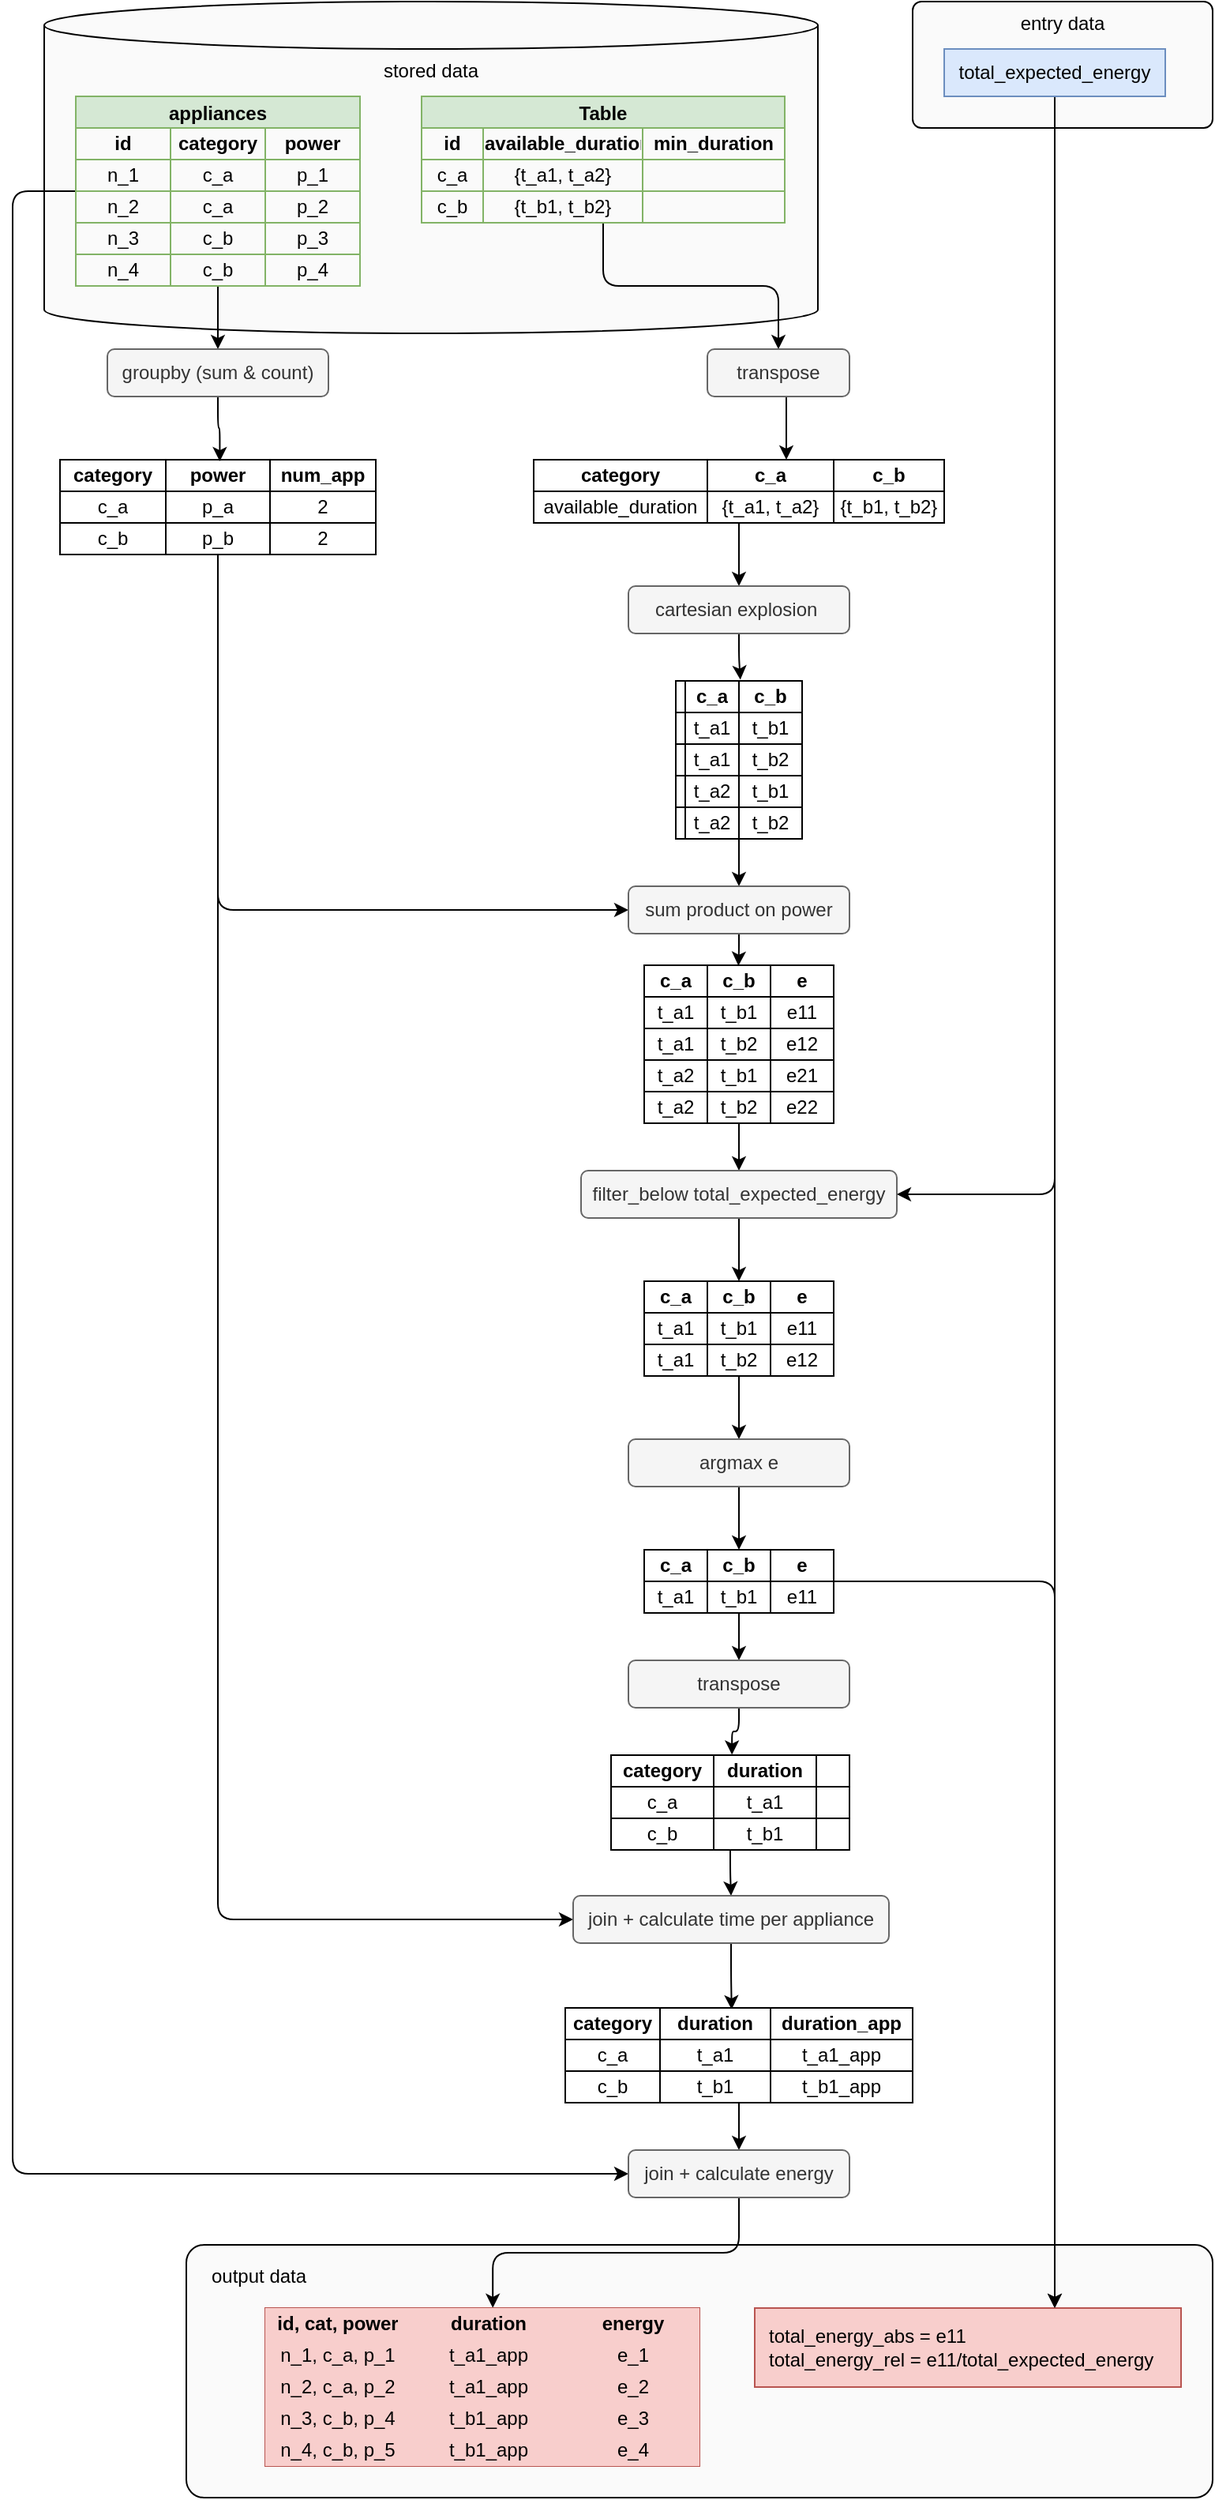 <mxfile>
    <diagram id="e_v3SXYtKj2CirOHnZa4" name="optimisation-pipeline">
        <mxGraphModel dx="2024" dy="1138" grid="1" gridSize="10" guides="1" tooltips="1" connect="1" arrows="1" fold="1" page="1" pageScale="1" pageWidth="827" pageHeight="1169" math="0" shadow="0">
            <root>
                <mxCell id="0"/>
                <mxCell id="1" parent="0"/>
                <mxCell id="Kp14FcVvHPzd5v6g2pbT-366" value="output data" style="rounded=1;whiteSpace=wrap;html=1;fillColor=#fafafa;align=left;verticalAlign=top;spacingLeft=14;spacingTop=6;arcSize=7;" vertex="1" parent="1">
                    <mxGeometry x="150" y="1460" width="650" height="160" as="geometry"/>
                </mxCell>
                <mxCell id="Kp14FcVvHPzd5v6g2pbT-364" value="entry data" style="rounded=1;whiteSpace=wrap;html=1;fillColor=#fafafa;verticalAlign=top;arcSize=7;" vertex="1" parent="1">
                    <mxGeometry x="610" y="40" width="190" height="80" as="geometry"/>
                </mxCell>
                <mxCell id="Kp14FcVvHPzd5v6g2pbT-363" value="stored data" style="shape=cylinder3;whiteSpace=wrap;html=1;boundedLbl=1;backgroundOutline=1;size=15;fillColor=#fafafa;verticalAlign=top;" vertex="1" parent="1">
                    <mxGeometry x="60" y="40" width="490" height="210" as="geometry"/>
                </mxCell>
                <mxCell id="Kp14FcVvHPzd5v6g2pbT-65" style="edgeStyle=orthogonalEdgeStyle;html=1;" edge="1" parent="1" source="Kp14FcVvHPzd5v6g2pbT-1" target="Kp14FcVvHPzd5v6g2pbT-64">
                    <mxGeometry relative="1" as="geometry"/>
                </mxCell>
                <mxCell id="Kp14FcVvHPzd5v6g2pbT-362" style="edgeStyle=orthogonalEdgeStyle;html=1;entryX=0;entryY=0.5;entryDx=0;entryDy=0;" edge="1" parent="1" source="Kp14FcVvHPzd5v6g2pbT-1" target="Kp14FcVvHPzd5v6g2pbT-320">
                    <mxGeometry relative="1" as="geometry">
                        <Array as="points">
                            <mxPoint x="40" y="160"/>
                            <mxPoint x="40" y="1415"/>
                        </Array>
                    </mxGeometry>
                </mxCell>
                <mxCell id="Kp14FcVvHPzd5v6g2pbT-1" value="appliances" style="shape=table;startSize=20;container=1;collapsible=0;childLayout=tableLayout;fontStyle=1;align=center;fillColor=#d5e8d4;strokeColor=#82b366;" vertex="1" parent="1">
                    <mxGeometry x="80" y="100" width="180" height="120" as="geometry"/>
                </mxCell>
                <mxCell id="Kp14FcVvHPzd5v6g2pbT-2" value="" style="shape=tableRow;horizontal=0;startSize=0;swimlaneHead=0;swimlaneBody=0;top=0;left=0;bottom=0;right=0;collapsible=0;dropTarget=0;fillColor=none;points=[[0,0.5],[1,0.5]];portConstraint=eastwest;" vertex="1" parent="Kp14FcVvHPzd5v6g2pbT-1">
                    <mxGeometry y="20" width="180" height="20" as="geometry"/>
                </mxCell>
                <mxCell id="Kp14FcVvHPzd5v6g2pbT-3" value="id" style="shape=partialRectangle;html=1;whiteSpace=wrap;connectable=0;fillColor=none;top=0;left=0;bottom=0;right=0;overflow=hidden;fontStyle=1" vertex="1" parent="Kp14FcVvHPzd5v6g2pbT-2">
                    <mxGeometry width="60" height="20" as="geometry">
                        <mxRectangle width="60" height="20" as="alternateBounds"/>
                    </mxGeometry>
                </mxCell>
                <mxCell id="Kp14FcVvHPzd5v6g2pbT-4" value="category" style="shape=partialRectangle;html=1;whiteSpace=wrap;connectable=0;fillColor=none;top=0;left=0;bottom=0;right=0;overflow=hidden;fontStyle=1" vertex="1" parent="Kp14FcVvHPzd5v6g2pbT-2">
                    <mxGeometry x="60" width="60" height="20" as="geometry">
                        <mxRectangle width="60" height="20" as="alternateBounds"/>
                    </mxGeometry>
                </mxCell>
                <mxCell id="Kp14FcVvHPzd5v6g2pbT-5" value="power" style="shape=partialRectangle;html=1;whiteSpace=wrap;connectable=0;fillColor=none;top=0;left=0;bottom=0;right=0;overflow=hidden;fontStyle=1" vertex="1" parent="Kp14FcVvHPzd5v6g2pbT-2">
                    <mxGeometry x="120" width="60" height="20" as="geometry">
                        <mxRectangle width="60" height="20" as="alternateBounds"/>
                    </mxGeometry>
                </mxCell>
                <mxCell id="Kp14FcVvHPzd5v6g2pbT-6" value="" style="shape=tableRow;horizontal=0;startSize=0;swimlaneHead=0;swimlaneBody=0;top=0;left=0;bottom=0;right=0;collapsible=0;dropTarget=0;fillColor=none;points=[[0,0.5],[1,0.5]];portConstraint=eastwest;" vertex="1" parent="Kp14FcVvHPzd5v6g2pbT-1">
                    <mxGeometry y="40" width="180" height="20" as="geometry"/>
                </mxCell>
                <mxCell id="Kp14FcVvHPzd5v6g2pbT-7" value="n_1" style="shape=partialRectangle;html=1;whiteSpace=wrap;connectable=0;fillColor=none;top=0;left=0;bottom=0;right=0;overflow=hidden;" vertex="1" parent="Kp14FcVvHPzd5v6g2pbT-6">
                    <mxGeometry width="60" height="20" as="geometry">
                        <mxRectangle width="60" height="20" as="alternateBounds"/>
                    </mxGeometry>
                </mxCell>
                <mxCell id="Kp14FcVvHPzd5v6g2pbT-8" value="c_a" style="shape=partialRectangle;html=1;whiteSpace=wrap;connectable=0;fillColor=none;top=0;left=0;bottom=0;right=0;overflow=hidden;" vertex="1" parent="Kp14FcVvHPzd5v6g2pbT-6">
                    <mxGeometry x="60" width="60" height="20" as="geometry">
                        <mxRectangle width="60" height="20" as="alternateBounds"/>
                    </mxGeometry>
                </mxCell>
                <mxCell id="Kp14FcVvHPzd5v6g2pbT-9" value="p_1" style="shape=partialRectangle;html=1;whiteSpace=wrap;connectable=0;fillColor=none;top=0;left=0;bottom=0;right=0;overflow=hidden;" vertex="1" parent="Kp14FcVvHPzd5v6g2pbT-6">
                    <mxGeometry x="120" width="60" height="20" as="geometry">
                        <mxRectangle width="60" height="20" as="alternateBounds"/>
                    </mxGeometry>
                </mxCell>
                <mxCell id="Kp14FcVvHPzd5v6g2pbT-10" value="" style="shape=tableRow;horizontal=0;startSize=0;swimlaneHead=0;swimlaneBody=0;top=0;left=0;bottom=0;right=0;collapsible=0;dropTarget=0;fillColor=none;points=[[0,0.5],[1,0.5]];portConstraint=eastwest;" vertex="1" parent="Kp14FcVvHPzd5v6g2pbT-1">
                    <mxGeometry y="60" width="180" height="20" as="geometry"/>
                </mxCell>
                <mxCell id="Kp14FcVvHPzd5v6g2pbT-11" value="n_2" style="shape=partialRectangle;html=1;whiteSpace=wrap;connectable=0;fillColor=none;top=0;left=0;bottom=0;right=0;overflow=hidden;" vertex="1" parent="Kp14FcVvHPzd5v6g2pbT-10">
                    <mxGeometry width="60" height="20" as="geometry">
                        <mxRectangle width="60" height="20" as="alternateBounds"/>
                    </mxGeometry>
                </mxCell>
                <mxCell id="Kp14FcVvHPzd5v6g2pbT-12" value="c_a" style="shape=partialRectangle;html=1;whiteSpace=wrap;connectable=0;fillColor=none;top=0;left=0;bottom=0;right=0;overflow=hidden;" vertex="1" parent="Kp14FcVvHPzd5v6g2pbT-10">
                    <mxGeometry x="60" width="60" height="20" as="geometry">
                        <mxRectangle width="60" height="20" as="alternateBounds"/>
                    </mxGeometry>
                </mxCell>
                <mxCell id="Kp14FcVvHPzd5v6g2pbT-13" value="p_2" style="shape=partialRectangle;html=1;whiteSpace=wrap;connectable=0;fillColor=none;top=0;left=0;bottom=0;right=0;overflow=hidden;" vertex="1" parent="Kp14FcVvHPzd5v6g2pbT-10">
                    <mxGeometry x="120" width="60" height="20" as="geometry">
                        <mxRectangle width="60" height="20" as="alternateBounds"/>
                    </mxGeometry>
                </mxCell>
                <mxCell id="Kp14FcVvHPzd5v6g2pbT-14" value="" style="shape=tableRow;horizontal=0;startSize=0;swimlaneHead=0;swimlaneBody=0;top=0;left=0;bottom=0;right=0;collapsible=0;dropTarget=0;fillColor=none;points=[[0,0.5],[1,0.5]];portConstraint=eastwest;" vertex="1" parent="Kp14FcVvHPzd5v6g2pbT-1">
                    <mxGeometry y="80" width="180" height="20" as="geometry"/>
                </mxCell>
                <mxCell id="Kp14FcVvHPzd5v6g2pbT-15" value="n_3" style="shape=partialRectangle;html=1;whiteSpace=wrap;connectable=0;fillColor=none;top=0;left=0;bottom=0;right=0;overflow=hidden;" vertex="1" parent="Kp14FcVvHPzd5v6g2pbT-14">
                    <mxGeometry width="60" height="20" as="geometry">
                        <mxRectangle width="60" height="20" as="alternateBounds"/>
                    </mxGeometry>
                </mxCell>
                <mxCell id="Kp14FcVvHPzd5v6g2pbT-16" value="c_b" style="shape=partialRectangle;html=1;whiteSpace=wrap;connectable=0;fillColor=none;top=0;left=0;bottom=0;right=0;overflow=hidden;" vertex="1" parent="Kp14FcVvHPzd5v6g2pbT-14">
                    <mxGeometry x="60" width="60" height="20" as="geometry">
                        <mxRectangle width="60" height="20" as="alternateBounds"/>
                    </mxGeometry>
                </mxCell>
                <mxCell id="Kp14FcVvHPzd5v6g2pbT-17" value="p_3" style="shape=partialRectangle;html=1;whiteSpace=wrap;connectable=0;fillColor=none;top=0;left=0;bottom=0;right=0;overflow=hidden;" vertex="1" parent="Kp14FcVvHPzd5v6g2pbT-14">
                    <mxGeometry x="120" width="60" height="20" as="geometry">
                        <mxRectangle width="60" height="20" as="alternateBounds"/>
                    </mxGeometry>
                </mxCell>
                <mxCell id="Kp14FcVvHPzd5v6g2pbT-18" value="" style="shape=tableRow;horizontal=0;startSize=0;swimlaneHead=0;swimlaneBody=0;top=0;left=0;bottom=0;right=0;collapsible=0;dropTarget=0;fillColor=none;points=[[0,0.5],[1,0.5]];portConstraint=eastwest;" vertex="1" parent="Kp14FcVvHPzd5v6g2pbT-1">
                    <mxGeometry y="100" width="180" height="20" as="geometry"/>
                </mxCell>
                <mxCell id="Kp14FcVvHPzd5v6g2pbT-19" value="n_4" style="shape=partialRectangle;html=1;whiteSpace=wrap;connectable=0;fillColor=none;top=0;left=0;bottom=0;right=0;overflow=hidden;" vertex="1" parent="Kp14FcVvHPzd5v6g2pbT-18">
                    <mxGeometry width="60" height="20" as="geometry">
                        <mxRectangle width="60" height="20" as="alternateBounds"/>
                    </mxGeometry>
                </mxCell>
                <mxCell id="Kp14FcVvHPzd5v6g2pbT-20" value="c_b" style="shape=partialRectangle;html=1;whiteSpace=wrap;connectable=0;fillColor=none;top=0;left=0;bottom=0;right=0;overflow=hidden;" vertex="1" parent="Kp14FcVvHPzd5v6g2pbT-18">
                    <mxGeometry x="60" width="60" height="20" as="geometry">
                        <mxRectangle width="60" height="20" as="alternateBounds"/>
                    </mxGeometry>
                </mxCell>
                <mxCell id="Kp14FcVvHPzd5v6g2pbT-21" value="p_4" style="shape=partialRectangle;html=1;whiteSpace=wrap;connectable=0;fillColor=none;top=0;left=0;bottom=0;right=0;overflow=hidden;" vertex="1" parent="Kp14FcVvHPzd5v6g2pbT-18">
                    <mxGeometry x="120" width="60" height="20" as="geometry">
                        <mxRectangle width="60" height="20" as="alternateBounds"/>
                    </mxGeometry>
                </mxCell>
                <mxCell id="Kp14FcVvHPzd5v6g2pbT-271" style="edgeStyle=orthogonalEdgeStyle;html=1;" edge="1" parent="1" source="Kp14FcVvHPzd5v6g2pbT-47" target="Kp14FcVvHPzd5v6g2pbT-268">
                    <mxGeometry relative="1" as="geometry">
                        <Array as="points">
                            <mxPoint x="170" y="1254"/>
                        </Array>
                    </mxGeometry>
                </mxCell>
                <mxCell id="Kp14FcVvHPzd5v6g2pbT-368" style="edgeStyle=orthogonalEdgeStyle;html=1;entryX=0;entryY=0.5;entryDx=0;entryDy=0;fontFamily=Courier New;" edge="1" parent="1" source="Kp14FcVvHPzd5v6g2pbT-47" target="Kp14FcVvHPzd5v6g2pbT-163">
                    <mxGeometry relative="1" as="geometry">
                        <Array as="points">
                            <mxPoint x="170" y="615"/>
                        </Array>
                    </mxGeometry>
                </mxCell>
                <mxCell id="Kp14FcVvHPzd5v6g2pbT-47" value="" style="shape=table;html=1;whiteSpace=wrap;startSize=0;container=1;collapsible=0;childLayout=tableLayout;" vertex="1" parent="1">
                    <mxGeometry x="70" y="330" width="200" height="60" as="geometry"/>
                </mxCell>
                <mxCell id="Kp14FcVvHPzd5v6g2pbT-48" value="" style="shape=tableRow;horizontal=0;startSize=0;swimlaneHead=0;swimlaneBody=0;top=0;left=0;bottom=0;right=0;collapsible=0;dropTarget=0;fillColor=none;points=[[0,0.5],[1,0.5]];portConstraint=eastwest;" vertex="1" parent="Kp14FcVvHPzd5v6g2pbT-47">
                    <mxGeometry width="200" height="20" as="geometry"/>
                </mxCell>
                <mxCell id="Kp14FcVvHPzd5v6g2pbT-49" value="category" style="shape=partialRectangle;html=1;whiteSpace=wrap;connectable=0;fillColor=none;top=0;left=0;bottom=0;right=0;overflow=hidden;fontStyle=1" vertex="1" parent="Kp14FcVvHPzd5v6g2pbT-48">
                    <mxGeometry width="67" height="20" as="geometry">
                        <mxRectangle width="67" height="20" as="alternateBounds"/>
                    </mxGeometry>
                </mxCell>
                <mxCell id="Kp14FcVvHPzd5v6g2pbT-50" value="power" style="shape=partialRectangle;html=1;whiteSpace=wrap;connectable=0;fillColor=none;top=0;left=0;bottom=0;right=0;overflow=hidden;fontStyle=1" vertex="1" parent="Kp14FcVvHPzd5v6g2pbT-48">
                    <mxGeometry x="67" width="66" height="20" as="geometry">
                        <mxRectangle width="66" height="20" as="alternateBounds"/>
                    </mxGeometry>
                </mxCell>
                <mxCell id="Kp14FcVvHPzd5v6g2pbT-51" value="num_app" style="shape=partialRectangle;html=1;whiteSpace=wrap;connectable=0;fillColor=none;top=0;left=0;bottom=0;right=0;overflow=hidden;fontStyle=1" vertex="1" parent="Kp14FcVvHPzd5v6g2pbT-48">
                    <mxGeometry x="133" width="67" height="20" as="geometry">
                        <mxRectangle width="67" height="20" as="alternateBounds"/>
                    </mxGeometry>
                </mxCell>
                <mxCell id="Kp14FcVvHPzd5v6g2pbT-52" value="" style="shape=tableRow;horizontal=0;startSize=0;swimlaneHead=0;swimlaneBody=0;top=0;left=0;bottom=0;right=0;collapsible=0;dropTarget=0;fillColor=none;points=[[0,0.5],[1,0.5]];portConstraint=eastwest;" vertex="1" parent="Kp14FcVvHPzd5v6g2pbT-47">
                    <mxGeometry y="20" width="200" height="20" as="geometry"/>
                </mxCell>
                <mxCell id="Kp14FcVvHPzd5v6g2pbT-53" value="c_a" style="shape=partialRectangle;html=1;whiteSpace=wrap;connectable=0;fillColor=none;top=0;left=0;bottom=0;right=0;overflow=hidden;" vertex="1" parent="Kp14FcVvHPzd5v6g2pbT-52">
                    <mxGeometry width="67" height="20" as="geometry">
                        <mxRectangle width="67" height="20" as="alternateBounds"/>
                    </mxGeometry>
                </mxCell>
                <mxCell id="Kp14FcVvHPzd5v6g2pbT-54" value="p_a" style="shape=partialRectangle;html=1;whiteSpace=wrap;connectable=0;fillColor=none;top=0;left=0;bottom=0;right=0;overflow=hidden;" vertex="1" parent="Kp14FcVvHPzd5v6g2pbT-52">
                    <mxGeometry x="67" width="66" height="20" as="geometry">
                        <mxRectangle width="66" height="20" as="alternateBounds"/>
                    </mxGeometry>
                </mxCell>
                <mxCell id="Kp14FcVvHPzd5v6g2pbT-55" value="2" style="shape=partialRectangle;html=1;whiteSpace=wrap;connectable=0;fillColor=none;top=0;left=0;bottom=0;right=0;overflow=hidden;" vertex="1" parent="Kp14FcVvHPzd5v6g2pbT-52">
                    <mxGeometry x="133" width="67" height="20" as="geometry">
                        <mxRectangle width="67" height="20" as="alternateBounds"/>
                    </mxGeometry>
                </mxCell>
                <mxCell id="Kp14FcVvHPzd5v6g2pbT-56" value="" style="shape=tableRow;horizontal=0;startSize=0;swimlaneHead=0;swimlaneBody=0;top=0;left=0;bottom=0;right=0;collapsible=0;dropTarget=0;fillColor=none;points=[[0,0.5],[1,0.5]];portConstraint=eastwest;" vertex="1" parent="Kp14FcVvHPzd5v6g2pbT-47">
                    <mxGeometry y="40" width="200" height="20" as="geometry"/>
                </mxCell>
                <mxCell id="Kp14FcVvHPzd5v6g2pbT-57" value="c_b" style="shape=partialRectangle;html=1;whiteSpace=wrap;connectable=0;fillColor=none;top=0;left=0;bottom=0;right=0;overflow=hidden;" vertex="1" parent="Kp14FcVvHPzd5v6g2pbT-56">
                    <mxGeometry width="67" height="20" as="geometry">
                        <mxRectangle width="67" height="20" as="alternateBounds"/>
                    </mxGeometry>
                </mxCell>
                <mxCell id="Kp14FcVvHPzd5v6g2pbT-58" value="p_b" style="shape=partialRectangle;html=1;whiteSpace=wrap;connectable=0;fillColor=none;top=0;left=0;bottom=0;right=0;overflow=hidden;" vertex="1" parent="Kp14FcVvHPzd5v6g2pbT-56">
                    <mxGeometry x="67" width="66" height="20" as="geometry">
                        <mxRectangle width="66" height="20" as="alternateBounds"/>
                    </mxGeometry>
                </mxCell>
                <mxCell id="Kp14FcVvHPzd5v6g2pbT-59" value="2" style="shape=partialRectangle;html=1;whiteSpace=wrap;connectable=0;fillColor=none;top=0;left=0;bottom=0;right=0;overflow=hidden;pointerEvents=1;" vertex="1" parent="Kp14FcVvHPzd5v6g2pbT-56">
                    <mxGeometry x="133" width="67" height="20" as="geometry">
                        <mxRectangle width="67" height="20" as="alternateBounds"/>
                    </mxGeometry>
                </mxCell>
                <mxCell id="Kp14FcVvHPzd5v6g2pbT-98" style="edgeStyle=orthogonalEdgeStyle;html=1;entryX=0.506;entryY=0.05;entryDx=0;entryDy=0;entryPerimeter=0;" edge="1" parent="1" source="Kp14FcVvHPzd5v6g2pbT-64" target="Kp14FcVvHPzd5v6g2pbT-48">
                    <mxGeometry relative="1" as="geometry"/>
                </mxCell>
                <mxCell id="Kp14FcVvHPzd5v6g2pbT-64" value="groupby (sum &amp;amp; count)" style="rounded=1;whiteSpace=wrap;html=1;fillColor=#f5f5f5;fontColor=#333333;strokeColor=#666666;" vertex="1" parent="1">
                    <mxGeometry x="100" y="260" width="140" height="30" as="geometry"/>
                </mxCell>
                <mxCell id="Kp14FcVvHPzd5v6g2pbT-81" style="edgeStyle=orthogonalEdgeStyle;html=1;" edge="1" parent="1" source="Kp14FcVvHPzd5v6g2pbT-67" target="Kp14FcVvHPzd5v6g2pbT-80">
                    <mxGeometry relative="1" as="geometry"/>
                </mxCell>
                <mxCell id="Kp14FcVvHPzd5v6g2pbT-67" value="Table" style="shape=table;startSize=20;container=1;collapsible=0;childLayout=tableLayout;fontStyle=1;align=center;fillColor=#d5e8d4;strokeColor=#82b366;" vertex="1" parent="1">
                    <mxGeometry x="299" y="100" width="230" height="80" as="geometry"/>
                </mxCell>
                <mxCell id="Kp14FcVvHPzd5v6g2pbT-68" value="" style="shape=tableRow;horizontal=0;startSize=0;swimlaneHead=0;swimlaneBody=0;top=0;left=0;bottom=0;right=0;collapsible=0;dropTarget=0;fillColor=none;points=[[0,0.5],[1,0.5]];portConstraint=eastwest;" vertex="1" parent="Kp14FcVvHPzd5v6g2pbT-67">
                    <mxGeometry y="20" width="230" height="20" as="geometry"/>
                </mxCell>
                <mxCell id="Kp14FcVvHPzd5v6g2pbT-69" value="id" style="shape=partialRectangle;html=1;whiteSpace=wrap;connectable=0;fillColor=none;top=0;left=0;bottom=0;right=0;overflow=hidden;fontStyle=1" vertex="1" parent="Kp14FcVvHPzd5v6g2pbT-68">
                    <mxGeometry width="39" height="20" as="geometry">
                        <mxRectangle width="39" height="20" as="alternateBounds"/>
                    </mxGeometry>
                </mxCell>
                <mxCell id="Kp14FcVvHPzd5v6g2pbT-70" value="available_duration" style="shape=partialRectangle;html=1;whiteSpace=wrap;connectable=0;fillColor=none;top=0;left=0;bottom=0;right=0;overflow=hidden;fontStyle=1" vertex="1" parent="Kp14FcVvHPzd5v6g2pbT-68">
                    <mxGeometry x="39" width="101" height="20" as="geometry">
                        <mxRectangle width="101" height="20" as="alternateBounds"/>
                    </mxGeometry>
                </mxCell>
                <mxCell id="Kp14FcVvHPzd5v6g2pbT-71" value="min_duration" style="shape=partialRectangle;html=1;whiteSpace=wrap;connectable=0;fillColor=none;top=0;left=0;bottom=0;right=0;overflow=hidden;fontStyle=1" vertex="1" parent="Kp14FcVvHPzd5v6g2pbT-68">
                    <mxGeometry x="140" width="90" height="20" as="geometry">
                        <mxRectangle width="90" height="20" as="alternateBounds"/>
                    </mxGeometry>
                </mxCell>
                <mxCell id="Kp14FcVvHPzd5v6g2pbT-72" value="" style="shape=tableRow;horizontal=0;startSize=0;swimlaneHead=0;swimlaneBody=0;top=0;left=0;bottom=0;right=0;collapsible=0;dropTarget=0;fillColor=none;points=[[0,0.5],[1,0.5]];portConstraint=eastwest;" vertex="1" parent="Kp14FcVvHPzd5v6g2pbT-67">
                    <mxGeometry y="40" width="230" height="20" as="geometry"/>
                </mxCell>
                <mxCell id="Kp14FcVvHPzd5v6g2pbT-73" value="c_a" style="shape=partialRectangle;html=1;whiteSpace=wrap;connectable=0;fillColor=none;top=0;left=0;bottom=0;right=0;overflow=hidden;" vertex="1" parent="Kp14FcVvHPzd5v6g2pbT-72">
                    <mxGeometry width="39" height="20" as="geometry">
                        <mxRectangle width="39" height="20" as="alternateBounds"/>
                    </mxGeometry>
                </mxCell>
                <mxCell id="Kp14FcVvHPzd5v6g2pbT-74" value="{t_a1, t_a2}" style="shape=partialRectangle;html=1;whiteSpace=wrap;connectable=0;fillColor=none;top=0;left=0;bottom=0;right=0;overflow=hidden;" vertex="1" parent="Kp14FcVvHPzd5v6g2pbT-72">
                    <mxGeometry x="39" width="101" height="20" as="geometry">
                        <mxRectangle width="101" height="20" as="alternateBounds"/>
                    </mxGeometry>
                </mxCell>
                <mxCell id="Kp14FcVvHPzd5v6g2pbT-75" value="" style="shape=partialRectangle;html=1;whiteSpace=wrap;connectable=0;fillColor=none;top=0;left=0;bottom=0;right=0;overflow=hidden;" vertex="1" parent="Kp14FcVvHPzd5v6g2pbT-72">
                    <mxGeometry x="140" width="90" height="20" as="geometry">
                        <mxRectangle width="90" height="20" as="alternateBounds"/>
                    </mxGeometry>
                </mxCell>
                <mxCell id="Kp14FcVvHPzd5v6g2pbT-76" value="" style="shape=tableRow;horizontal=0;startSize=0;swimlaneHead=0;swimlaneBody=0;top=0;left=0;bottom=0;right=0;collapsible=0;dropTarget=0;fillColor=none;points=[[0,0.5],[1,0.5]];portConstraint=eastwest;" vertex="1" parent="Kp14FcVvHPzd5v6g2pbT-67">
                    <mxGeometry y="60" width="230" height="20" as="geometry"/>
                </mxCell>
                <mxCell id="Kp14FcVvHPzd5v6g2pbT-77" value="c_b" style="shape=partialRectangle;html=1;whiteSpace=wrap;connectable=0;fillColor=none;top=0;left=0;bottom=0;right=0;overflow=hidden;" vertex="1" parent="Kp14FcVvHPzd5v6g2pbT-76">
                    <mxGeometry width="39" height="20" as="geometry">
                        <mxRectangle width="39" height="20" as="alternateBounds"/>
                    </mxGeometry>
                </mxCell>
                <mxCell id="Kp14FcVvHPzd5v6g2pbT-78" value="{t_b1, t_b2}" style="shape=partialRectangle;html=1;whiteSpace=wrap;connectable=0;fillColor=none;top=0;left=0;bottom=0;right=0;overflow=hidden;" vertex="1" parent="Kp14FcVvHPzd5v6g2pbT-76">
                    <mxGeometry x="39" width="101" height="20" as="geometry">
                        <mxRectangle width="101" height="20" as="alternateBounds"/>
                    </mxGeometry>
                </mxCell>
                <mxCell id="Kp14FcVvHPzd5v6g2pbT-79" value="" style="shape=partialRectangle;html=1;whiteSpace=wrap;connectable=0;fillColor=none;top=0;left=0;bottom=0;right=0;overflow=hidden;" vertex="1" parent="Kp14FcVvHPzd5v6g2pbT-76">
                    <mxGeometry x="140" width="90" height="20" as="geometry">
                        <mxRectangle width="90" height="20" as="alternateBounds"/>
                    </mxGeometry>
                </mxCell>
                <mxCell id="Kp14FcVvHPzd5v6g2pbT-95" style="edgeStyle=orthogonalEdgeStyle;html=1;" edge="1" parent="1" source="Kp14FcVvHPzd5v6g2pbT-80" target="Kp14FcVvHPzd5v6g2pbT-83">
                    <mxGeometry relative="1" as="geometry">
                        <Array as="points">
                            <mxPoint x="530" y="320"/>
                            <mxPoint x="530" y="320"/>
                        </Array>
                    </mxGeometry>
                </mxCell>
                <mxCell id="Kp14FcVvHPzd5v6g2pbT-80" value="transpose" style="rounded=1;whiteSpace=wrap;html=1;fillColor=#f5f5f5;fontColor=#333333;strokeColor=#666666;" vertex="1" parent="1">
                    <mxGeometry x="480" y="260" width="90" height="30" as="geometry"/>
                </mxCell>
                <mxCell id="Kp14FcVvHPzd5v6g2pbT-97" style="edgeStyle=orthogonalEdgeStyle;html=1;" edge="1" parent="1" source="Kp14FcVvHPzd5v6g2pbT-82" target="Kp14FcVvHPzd5v6g2pbT-96">
                    <mxGeometry relative="1" as="geometry"/>
                </mxCell>
                <mxCell id="Kp14FcVvHPzd5v6g2pbT-82" value="" style="shape=table;html=1;whiteSpace=wrap;startSize=0;container=1;collapsible=0;childLayout=tableLayout;" vertex="1" parent="1">
                    <mxGeometry x="370" y="330" width="260" height="40" as="geometry"/>
                </mxCell>
                <mxCell id="Kp14FcVvHPzd5v6g2pbT-83" value="" style="shape=tableRow;horizontal=0;startSize=0;swimlaneHead=0;swimlaneBody=0;top=0;left=0;bottom=0;right=0;collapsible=0;dropTarget=0;fillColor=none;points=[[0,0.5],[1,0.5]];portConstraint=eastwest;" vertex="1" parent="Kp14FcVvHPzd5v6g2pbT-82">
                    <mxGeometry width="260" height="20" as="geometry"/>
                </mxCell>
                <mxCell id="Kp14FcVvHPzd5v6g2pbT-84" value="category" style="shape=partialRectangle;html=1;whiteSpace=wrap;connectable=0;fillColor=none;top=0;left=0;bottom=0;right=0;overflow=hidden;fontStyle=1" vertex="1" parent="Kp14FcVvHPzd5v6g2pbT-83">
                    <mxGeometry width="110" height="20" as="geometry">
                        <mxRectangle width="110" height="20" as="alternateBounds"/>
                    </mxGeometry>
                </mxCell>
                <mxCell id="Kp14FcVvHPzd5v6g2pbT-85" value="c_a" style="shape=partialRectangle;html=1;whiteSpace=wrap;connectable=0;fillColor=none;top=0;left=0;bottom=0;right=0;overflow=hidden;fontStyle=1" vertex="1" parent="Kp14FcVvHPzd5v6g2pbT-83">
                    <mxGeometry x="110" width="80" height="20" as="geometry">
                        <mxRectangle width="80" height="20" as="alternateBounds"/>
                    </mxGeometry>
                </mxCell>
                <mxCell id="Kp14FcVvHPzd5v6g2pbT-86" value="c_b" style="shape=partialRectangle;html=1;whiteSpace=wrap;connectable=0;fillColor=none;top=0;left=0;bottom=0;right=0;overflow=hidden;fontStyle=1" vertex="1" parent="Kp14FcVvHPzd5v6g2pbT-83">
                    <mxGeometry x="190" width="70" height="20" as="geometry">
                        <mxRectangle width="70" height="20" as="alternateBounds"/>
                    </mxGeometry>
                </mxCell>
                <mxCell id="Kp14FcVvHPzd5v6g2pbT-87" value="" style="shape=tableRow;horizontal=0;startSize=0;swimlaneHead=0;swimlaneBody=0;top=0;left=0;bottom=0;right=0;collapsible=0;dropTarget=0;fillColor=none;points=[[0,0.5],[1,0.5]];portConstraint=eastwest;" vertex="1" parent="Kp14FcVvHPzd5v6g2pbT-82">
                    <mxGeometry y="20" width="260" height="20" as="geometry"/>
                </mxCell>
                <mxCell id="Kp14FcVvHPzd5v6g2pbT-88" value="available_duration" style="shape=partialRectangle;html=1;whiteSpace=wrap;connectable=0;fillColor=none;top=0;left=0;bottom=0;right=0;overflow=hidden;" vertex="1" parent="Kp14FcVvHPzd5v6g2pbT-87">
                    <mxGeometry width="110" height="20" as="geometry">
                        <mxRectangle width="110" height="20" as="alternateBounds"/>
                    </mxGeometry>
                </mxCell>
                <mxCell id="Kp14FcVvHPzd5v6g2pbT-89" value="{t_a1, t_a2}" style="shape=partialRectangle;html=1;whiteSpace=wrap;connectable=0;fillColor=none;top=0;left=0;bottom=0;right=0;overflow=hidden;" vertex="1" parent="Kp14FcVvHPzd5v6g2pbT-87">
                    <mxGeometry x="110" width="80" height="20" as="geometry">
                        <mxRectangle width="80" height="20" as="alternateBounds"/>
                    </mxGeometry>
                </mxCell>
                <mxCell id="Kp14FcVvHPzd5v6g2pbT-90" value="{t_b1, t_b2}" style="shape=partialRectangle;html=1;whiteSpace=wrap;connectable=0;fillColor=none;top=0;left=0;bottom=0;right=0;overflow=hidden;" vertex="1" parent="Kp14FcVvHPzd5v6g2pbT-87">
                    <mxGeometry x="190" width="70" height="20" as="geometry">
                        <mxRectangle width="70" height="20" as="alternateBounds"/>
                    </mxGeometry>
                </mxCell>
                <mxCell id="Kp14FcVvHPzd5v6g2pbT-140" style="edgeStyle=orthogonalEdgeStyle;html=1;entryX=0.511;entryY=-0.037;entryDx=0;entryDy=0;entryPerimeter=0;" edge="1" parent="1" source="Kp14FcVvHPzd5v6g2pbT-96" target="Kp14FcVvHPzd5v6g2pbT-100">
                    <mxGeometry relative="1" as="geometry"/>
                </mxCell>
                <mxCell id="Kp14FcVvHPzd5v6g2pbT-96" value="cartesian explosion&amp;nbsp;" style="rounded=1;whiteSpace=wrap;html=1;fillColor=#f5f5f5;fontColor=#333333;strokeColor=#666666;" vertex="1" parent="1">
                    <mxGeometry x="430" y="410" width="140" height="30" as="geometry"/>
                </mxCell>
                <mxCell id="Kp14FcVvHPzd5v6g2pbT-164" style="edgeStyle=orthogonalEdgeStyle;html=1;" edge="1" parent="1" source="Kp14FcVvHPzd5v6g2pbT-99" target="Kp14FcVvHPzd5v6g2pbT-163">
                    <mxGeometry relative="1" as="geometry"/>
                </mxCell>
                <mxCell id="Kp14FcVvHPzd5v6g2pbT-99" value="" style="shape=table;html=1;whiteSpace=wrap;startSize=0;container=1;collapsible=0;childLayout=tableLayout;" vertex="1" parent="1">
                    <mxGeometry x="460" y="470" width="80" height="100" as="geometry"/>
                </mxCell>
                <mxCell id="Kp14FcVvHPzd5v6g2pbT-100" value="" style="shape=tableRow;horizontal=0;startSize=0;swimlaneHead=0;swimlaneBody=0;top=0;left=0;bottom=0;right=0;collapsible=0;dropTarget=0;fillColor=none;points=[[0,0.5],[1,0.5]];portConstraint=eastwest;" vertex="1" parent="Kp14FcVvHPzd5v6g2pbT-99">
                    <mxGeometry width="80" height="20" as="geometry"/>
                </mxCell>
                <mxCell id="Kp14FcVvHPzd5v6g2pbT-101" value="" style="shape=partialRectangle;html=1;whiteSpace=wrap;connectable=0;fillColor=none;top=0;left=0;bottom=0;right=0;overflow=hidden;" vertex="1" parent="Kp14FcVvHPzd5v6g2pbT-100">
                    <mxGeometry width="6" height="20" as="geometry">
                        <mxRectangle width="6" height="20" as="alternateBounds"/>
                    </mxGeometry>
                </mxCell>
                <mxCell id="Kp14FcVvHPzd5v6g2pbT-102" value="c_a" style="shape=partialRectangle;html=1;whiteSpace=wrap;connectable=0;fillColor=none;top=0;left=0;bottom=0;right=0;overflow=hidden;fontStyle=1" vertex="1" parent="Kp14FcVvHPzd5v6g2pbT-100">
                    <mxGeometry x="6" width="34" height="20" as="geometry">
                        <mxRectangle width="34" height="20" as="alternateBounds"/>
                    </mxGeometry>
                </mxCell>
                <mxCell id="Kp14FcVvHPzd5v6g2pbT-103" value="c_b" style="shape=partialRectangle;html=1;whiteSpace=wrap;connectable=0;fillColor=none;top=0;left=0;bottom=0;right=0;overflow=hidden;fontStyle=1" vertex="1" parent="Kp14FcVvHPzd5v6g2pbT-100">
                    <mxGeometry x="40" width="40" height="20" as="geometry">
                        <mxRectangle width="40" height="20" as="alternateBounds"/>
                    </mxGeometry>
                </mxCell>
                <mxCell id="Kp14FcVvHPzd5v6g2pbT-104" value="" style="shape=tableRow;horizontal=0;startSize=0;swimlaneHead=0;swimlaneBody=0;top=0;left=0;bottom=0;right=0;collapsible=0;dropTarget=0;fillColor=none;points=[[0,0.5],[1,0.5]];portConstraint=eastwest;" vertex="1" parent="Kp14FcVvHPzd5v6g2pbT-99">
                    <mxGeometry y="20" width="80" height="20" as="geometry"/>
                </mxCell>
                <mxCell id="Kp14FcVvHPzd5v6g2pbT-105" value="" style="shape=partialRectangle;html=1;whiteSpace=wrap;connectable=0;fillColor=none;top=0;left=0;bottom=0;right=0;overflow=hidden;" vertex="1" parent="Kp14FcVvHPzd5v6g2pbT-104">
                    <mxGeometry width="6" height="20" as="geometry">
                        <mxRectangle width="6" height="20" as="alternateBounds"/>
                    </mxGeometry>
                </mxCell>
                <mxCell id="Kp14FcVvHPzd5v6g2pbT-106" value="t_a1" style="shape=partialRectangle;html=1;whiteSpace=wrap;connectable=0;fillColor=none;top=0;left=0;bottom=0;right=0;overflow=hidden;" vertex="1" parent="Kp14FcVvHPzd5v6g2pbT-104">
                    <mxGeometry x="6" width="34" height="20" as="geometry">
                        <mxRectangle width="34" height="20" as="alternateBounds"/>
                    </mxGeometry>
                </mxCell>
                <mxCell id="Kp14FcVvHPzd5v6g2pbT-107" value="t_b1" style="shape=partialRectangle;html=1;whiteSpace=wrap;connectable=0;fillColor=none;top=0;left=0;bottom=0;right=0;overflow=hidden;" vertex="1" parent="Kp14FcVvHPzd5v6g2pbT-104">
                    <mxGeometry x="40" width="40" height="20" as="geometry">
                        <mxRectangle width="40" height="20" as="alternateBounds"/>
                    </mxGeometry>
                </mxCell>
                <mxCell id="Kp14FcVvHPzd5v6g2pbT-117" value="" style="shape=tableRow;horizontal=0;startSize=0;swimlaneHead=0;swimlaneBody=0;top=0;left=0;bottom=0;right=0;collapsible=0;dropTarget=0;fillColor=none;points=[[0,0.5],[1,0.5]];portConstraint=eastwest;" vertex="1" parent="Kp14FcVvHPzd5v6g2pbT-99">
                    <mxGeometry y="40" width="80" height="20" as="geometry"/>
                </mxCell>
                <mxCell id="Kp14FcVvHPzd5v6g2pbT-118" value="" style="shape=partialRectangle;html=1;whiteSpace=wrap;connectable=0;fillColor=none;top=0;left=0;bottom=0;right=0;overflow=hidden;" vertex="1" parent="Kp14FcVvHPzd5v6g2pbT-117">
                    <mxGeometry width="6" height="20" as="geometry">
                        <mxRectangle width="6" height="20" as="alternateBounds"/>
                    </mxGeometry>
                </mxCell>
                <mxCell id="Kp14FcVvHPzd5v6g2pbT-119" value="t_a1" style="shape=partialRectangle;html=1;whiteSpace=wrap;connectable=0;fillColor=none;top=0;left=0;bottom=0;right=0;overflow=hidden;" vertex="1" parent="Kp14FcVvHPzd5v6g2pbT-117">
                    <mxGeometry x="6" width="34" height="20" as="geometry">
                        <mxRectangle width="34" height="20" as="alternateBounds"/>
                    </mxGeometry>
                </mxCell>
                <mxCell id="Kp14FcVvHPzd5v6g2pbT-120" value="t_b2" style="shape=partialRectangle;html=1;whiteSpace=wrap;connectable=0;fillColor=none;top=0;left=0;bottom=0;right=0;overflow=hidden;" vertex="1" parent="Kp14FcVvHPzd5v6g2pbT-117">
                    <mxGeometry x="40" width="40" height="20" as="geometry">
                        <mxRectangle width="40" height="20" as="alternateBounds"/>
                    </mxGeometry>
                </mxCell>
                <mxCell id="Kp14FcVvHPzd5v6g2pbT-121" value="" style="shape=tableRow;horizontal=0;startSize=0;swimlaneHead=0;swimlaneBody=0;top=0;left=0;bottom=0;right=0;collapsible=0;dropTarget=0;fillColor=none;points=[[0,0.5],[1,0.5]];portConstraint=eastwest;" vertex="1" parent="Kp14FcVvHPzd5v6g2pbT-99">
                    <mxGeometry y="60" width="80" height="20" as="geometry"/>
                </mxCell>
                <mxCell id="Kp14FcVvHPzd5v6g2pbT-122" value="" style="shape=partialRectangle;html=1;whiteSpace=wrap;connectable=0;fillColor=none;top=0;left=0;bottom=0;right=0;overflow=hidden;" vertex="1" parent="Kp14FcVvHPzd5v6g2pbT-121">
                    <mxGeometry width="6" height="20" as="geometry">
                        <mxRectangle width="6" height="20" as="alternateBounds"/>
                    </mxGeometry>
                </mxCell>
                <mxCell id="Kp14FcVvHPzd5v6g2pbT-123" value="t_a2" style="shape=partialRectangle;html=1;whiteSpace=wrap;connectable=0;fillColor=none;top=0;left=0;bottom=0;right=0;overflow=hidden;" vertex="1" parent="Kp14FcVvHPzd5v6g2pbT-121">
                    <mxGeometry x="6" width="34" height="20" as="geometry">
                        <mxRectangle width="34" height="20" as="alternateBounds"/>
                    </mxGeometry>
                </mxCell>
                <mxCell id="Kp14FcVvHPzd5v6g2pbT-124" value="t_b1" style="shape=partialRectangle;html=1;whiteSpace=wrap;connectable=0;fillColor=none;top=0;left=0;bottom=0;right=0;overflow=hidden;" vertex="1" parent="Kp14FcVvHPzd5v6g2pbT-121">
                    <mxGeometry x="40" width="40" height="20" as="geometry">
                        <mxRectangle width="40" height="20" as="alternateBounds"/>
                    </mxGeometry>
                </mxCell>
                <mxCell id="Kp14FcVvHPzd5v6g2pbT-125" value="" style="shape=tableRow;horizontal=0;startSize=0;swimlaneHead=0;swimlaneBody=0;top=0;left=0;bottom=0;right=0;collapsible=0;dropTarget=0;fillColor=none;points=[[0,0.5],[1,0.5]];portConstraint=eastwest;" vertex="1" parent="Kp14FcVvHPzd5v6g2pbT-99">
                    <mxGeometry y="80" width="80" height="20" as="geometry"/>
                </mxCell>
                <mxCell id="Kp14FcVvHPzd5v6g2pbT-126" value="" style="shape=partialRectangle;html=1;whiteSpace=wrap;connectable=0;fillColor=none;top=0;left=0;bottom=0;right=0;overflow=hidden;" vertex="1" parent="Kp14FcVvHPzd5v6g2pbT-125">
                    <mxGeometry width="6" height="20" as="geometry">
                        <mxRectangle width="6" height="20" as="alternateBounds"/>
                    </mxGeometry>
                </mxCell>
                <mxCell id="Kp14FcVvHPzd5v6g2pbT-127" value="t_a2" style="shape=partialRectangle;html=1;whiteSpace=wrap;connectable=0;fillColor=none;top=0;left=0;bottom=0;right=0;overflow=hidden;" vertex="1" parent="Kp14FcVvHPzd5v6g2pbT-125">
                    <mxGeometry x="6" width="34" height="20" as="geometry">
                        <mxRectangle width="34" height="20" as="alternateBounds"/>
                    </mxGeometry>
                </mxCell>
                <mxCell id="Kp14FcVvHPzd5v6g2pbT-128" value="t_b2" style="shape=partialRectangle;html=1;whiteSpace=wrap;connectable=0;fillColor=none;top=0;left=0;bottom=0;right=0;overflow=hidden;" vertex="1" parent="Kp14FcVvHPzd5v6g2pbT-125">
                    <mxGeometry x="40" width="40" height="20" as="geometry">
                        <mxRectangle width="40" height="20" as="alternateBounds"/>
                    </mxGeometry>
                </mxCell>
                <mxCell id="Kp14FcVvHPzd5v6g2pbT-194" style="edgeStyle=orthogonalEdgeStyle;html=1;entryX=0.497;entryY=0.017;entryDx=0;entryDy=0;entryPerimeter=0;" edge="1" parent="1" source="Kp14FcVvHPzd5v6g2pbT-163" target="Kp14FcVvHPzd5v6g2pbT-166">
                    <mxGeometry relative="1" as="geometry"/>
                </mxCell>
                <mxCell id="Kp14FcVvHPzd5v6g2pbT-163" value="sum product on power" style="rounded=1;whiteSpace=wrap;html=1;fillColor=#f5f5f5;fontColor=#333333;strokeColor=#666666;" vertex="1" parent="1">
                    <mxGeometry x="430" y="600" width="140" height="30" as="geometry"/>
                </mxCell>
                <mxCell id="Kp14FcVvHPzd5v6g2pbT-197" style="edgeStyle=orthogonalEdgeStyle;html=1;entryX=0.5;entryY=0;entryDx=0;entryDy=0;" edge="1" parent="1" source="Kp14FcVvHPzd5v6g2pbT-165" target="Kp14FcVvHPzd5v6g2pbT-196">
                    <mxGeometry relative="1" as="geometry"/>
                </mxCell>
                <mxCell id="Kp14FcVvHPzd5v6g2pbT-165" value="" style="shape=table;html=1;whiteSpace=wrap;startSize=0;container=1;collapsible=0;childLayout=tableLayout;" vertex="1" parent="1">
                    <mxGeometry x="440" y="650" width="120" height="100" as="geometry"/>
                </mxCell>
                <mxCell id="Kp14FcVvHPzd5v6g2pbT-166" value="" style="shape=tableRow;horizontal=0;startSize=0;swimlaneHead=0;swimlaneBody=0;top=0;left=0;bottom=0;right=0;collapsible=0;dropTarget=0;fillColor=none;points=[[0,0.5],[1,0.5]];portConstraint=eastwest;" vertex="1" parent="Kp14FcVvHPzd5v6g2pbT-165">
                    <mxGeometry width="120" height="20" as="geometry"/>
                </mxCell>
                <mxCell id="Kp14FcVvHPzd5v6g2pbT-167" value="&lt;span style=&quot;font-weight: 700;&quot;&gt;c_a&lt;/span&gt;" style="shape=partialRectangle;html=1;whiteSpace=wrap;connectable=0;fillColor=none;top=0;left=0;bottom=0;right=0;overflow=hidden;" vertex="1" parent="Kp14FcVvHPzd5v6g2pbT-166">
                    <mxGeometry width="40" height="20" as="geometry">
                        <mxRectangle width="40" height="20" as="alternateBounds"/>
                    </mxGeometry>
                </mxCell>
                <mxCell id="Kp14FcVvHPzd5v6g2pbT-168" value="c_b" style="shape=partialRectangle;html=1;whiteSpace=wrap;connectable=0;fillColor=none;top=0;left=0;bottom=0;right=0;overflow=hidden;fontStyle=1" vertex="1" parent="Kp14FcVvHPzd5v6g2pbT-166">
                    <mxGeometry x="40" width="40" height="20" as="geometry">
                        <mxRectangle width="40" height="20" as="alternateBounds"/>
                    </mxGeometry>
                </mxCell>
                <mxCell id="Kp14FcVvHPzd5v6g2pbT-169" value="e" style="shape=partialRectangle;html=1;whiteSpace=wrap;connectable=0;fillColor=none;top=0;left=0;bottom=0;right=0;overflow=hidden;fontStyle=1" vertex="1" parent="Kp14FcVvHPzd5v6g2pbT-166">
                    <mxGeometry x="80" width="40" height="20" as="geometry">
                        <mxRectangle width="40" height="20" as="alternateBounds"/>
                    </mxGeometry>
                </mxCell>
                <mxCell id="Kp14FcVvHPzd5v6g2pbT-170" value="" style="shape=tableRow;horizontal=0;startSize=0;swimlaneHead=0;swimlaneBody=0;top=0;left=0;bottom=0;right=0;collapsible=0;dropTarget=0;fillColor=none;points=[[0,0.5],[1,0.5]];portConstraint=eastwest;" vertex="1" parent="Kp14FcVvHPzd5v6g2pbT-165">
                    <mxGeometry y="20" width="120" height="20" as="geometry"/>
                </mxCell>
                <mxCell id="Kp14FcVvHPzd5v6g2pbT-171" value="t_a1" style="shape=partialRectangle;html=1;whiteSpace=wrap;connectable=0;fillColor=none;top=0;left=0;bottom=0;right=0;overflow=hidden;" vertex="1" parent="Kp14FcVvHPzd5v6g2pbT-170">
                    <mxGeometry width="40" height="20" as="geometry">
                        <mxRectangle width="40" height="20" as="alternateBounds"/>
                    </mxGeometry>
                </mxCell>
                <mxCell id="Kp14FcVvHPzd5v6g2pbT-172" value="t_b1" style="shape=partialRectangle;html=1;whiteSpace=wrap;connectable=0;fillColor=none;top=0;left=0;bottom=0;right=0;overflow=hidden;" vertex="1" parent="Kp14FcVvHPzd5v6g2pbT-170">
                    <mxGeometry x="40" width="40" height="20" as="geometry">
                        <mxRectangle width="40" height="20" as="alternateBounds"/>
                    </mxGeometry>
                </mxCell>
                <mxCell id="Kp14FcVvHPzd5v6g2pbT-173" value="e11" style="shape=partialRectangle;html=1;whiteSpace=wrap;connectable=0;fillColor=none;top=0;left=0;bottom=0;right=0;overflow=hidden;" vertex="1" parent="Kp14FcVvHPzd5v6g2pbT-170">
                    <mxGeometry x="80" width="40" height="20" as="geometry">
                        <mxRectangle width="40" height="20" as="alternateBounds"/>
                    </mxGeometry>
                </mxCell>
                <mxCell id="Kp14FcVvHPzd5v6g2pbT-174" value="" style="shape=tableRow;horizontal=0;startSize=0;swimlaneHead=0;swimlaneBody=0;top=0;left=0;bottom=0;right=0;collapsible=0;dropTarget=0;fillColor=none;points=[[0,0.5],[1,0.5]];portConstraint=eastwest;" vertex="1" parent="Kp14FcVvHPzd5v6g2pbT-165">
                    <mxGeometry y="40" width="120" height="20" as="geometry"/>
                </mxCell>
                <mxCell id="Kp14FcVvHPzd5v6g2pbT-175" value="t_a1" style="shape=partialRectangle;html=1;whiteSpace=wrap;connectable=0;fillColor=none;top=0;left=0;bottom=0;right=0;overflow=hidden;" vertex="1" parent="Kp14FcVvHPzd5v6g2pbT-174">
                    <mxGeometry width="40" height="20" as="geometry">
                        <mxRectangle width="40" height="20" as="alternateBounds"/>
                    </mxGeometry>
                </mxCell>
                <mxCell id="Kp14FcVvHPzd5v6g2pbT-176" value="t_b2" style="shape=partialRectangle;html=1;whiteSpace=wrap;connectable=0;fillColor=none;top=0;left=0;bottom=0;right=0;overflow=hidden;" vertex="1" parent="Kp14FcVvHPzd5v6g2pbT-174">
                    <mxGeometry x="40" width="40" height="20" as="geometry">
                        <mxRectangle width="40" height="20" as="alternateBounds"/>
                    </mxGeometry>
                </mxCell>
                <mxCell id="Kp14FcVvHPzd5v6g2pbT-177" value="e12" style="shape=partialRectangle;html=1;whiteSpace=wrap;connectable=0;fillColor=none;top=0;left=0;bottom=0;right=0;overflow=hidden;" vertex="1" parent="Kp14FcVvHPzd5v6g2pbT-174">
                    <mxGeometry x="80" width="40" height="20" as="geometry">
                        <mxRectangle width="40" height="20" as="alternateBounds"/>
                    </mxGeometry>
                </mxCell>
                <mxCell id="Kp14FcVvHPzd5v6g2pbT-178" value="" style="shape=tableRow;horizontal=0;startSize=0;swimlaneHead=0;swimlaneBody=0;top=0;left=0;bottom=0;right=0;collapsible=0;dropTarget=0;fillColor=none;points=[[0,0.5],[1,0.5]];portConstraint=eastwest;" vertex="1" parent="Kp14FcVvHPzd5v6g2pbT-165">
                    <mxGeometry y="60" width="120" height="20" as="geometry"/>
                </mxCell>
                <mxCell id="Kp14FcVvHPzd5v6g2pbT-179" value="t_a2" style="shape=partialRectangle;html=1;whiteSpace=wrap;connectable=0;fillColor=none;top=0;left=0;bottom=0;right=0;overflow=hidden;" vertex="1" parent="Kp14FcVvHPzd5v6g2pbT-178">
                    <mxGeometry width="40" height="20" as="geometry">
                        <mxRectangle width="40" height="20" as="alternateBounds"/>
                    </mxGeometry>
                </mxCell>
                <mxCell id="Kp14FcVvHPzd5v6g2pbT-180" value="t_b1" style="shape=partialRectangle;html=1;whiteSpace=wrap;connectable=0;fillColor=none;top=0;left=0;bottom=0;right=0;overflow=hidden;" vertex="1" parent="Kp14FcVvHPzd5v6g2pbT-178">
                    <mxGeometry x="40" width="40" height="20" as="geometry">
                        <mxRectangle width="40" height="20" as="alternateBounds"/>
                    </mxGeometry>
                </mxCell>
                <mxCell id="Kp14FcVvHPzd5v6g2pbT-181" value="e21" style="shape=partialRectangle;html=1;whiteSpace=wrap;connectable=0;fillColor=none;top=0;left=0;bottom=0;right=0;overflow=hidden;" vertex="1" parent="Kp14FcVvHPzd5v6g2pbT-178">
                    <mxGeometry x="80" width="40" height="20" as="geometry">
                        <mxRectangle width="40" height="20" as="alternateBounds"/>
                    </mxGeometry>
                </mxCell>
                <mxCell id="Kp14FcVvHPzd5v6g2pbT-182" value="" style="shape=tableRow;horizontal=0;startSize=0;swimlaneHead=0;swimlaneBody=0;top=0;left=0;bottom=0;right=0;collapsible=0;dropTarget=0;fillColor=none;points=[[0,0.5],[1,0.5]];portConstraint=eastwest;" vertex="1" parent="Kp14FcVvHPzd5v6g2pbT-165">
                    <mxGeometry y="80" width="120" height="20" as="geometry"/>
                </mxCell>
                <mxCell id="Kp14FcVvHPzd5v6g2pbT-183" value="t_a2" style="shape=partialRectangle;html=1;whiteSpace=wrap;connectable=0;fillColor=none;top=0;left=0;bottom=0;right=0;overflow=hidden;" vertex="1" parent="Kp14FcVvHPzd5v6g2pbT-182">
                    <mxGeometry width="40" height="20" as="geometry">
                        <mxRectangle width="40" height="20" as="alternateBounds"/>
                    </mxGeometry>
                </mxCell>
                <mxCell id="Kp14FcVvHPzd5v6g2pbT-184" value="t_b2" style="shape=partialRectangle;html=1;whiteSpace=wrap;connectable=0;fillColor=none;top=0;left=0;bottom=0;right=0;overflow=hidden;" vertex="1" parent="Kp14FcVvHPzd5v6g2pbT-182">
                    <mxGeometry x="40" width="40" height="20" as="geometry">
                        <mxRectangle width="40" height="20" as="alternateBounds"/>
                    </mxGeometry>
                </mxCell>
                <mxCell id="Kp14FcVvHPzd5v6g2pbT-185" value="e22" style="shape=partialRectangle;html=1;whiteSpace=wrap;connectable=0;fillColor=none;top=0;left=0;bottom=0;right=0;overflow=hidden;" vertex="1" parent="Kp14FcVvHPzd5v6g2pbT-182">
                    <mxGeometry x="80" width="40" height="20" as="geometry">
                        <mxRectangle width="40" height="20" as="alternateBounds"/>
                    </mxGeometry>
                </mxCell>
                <mxCell id="Kp14FcVvHPzd5v6g2pbT-224" style="edgeStyle=orthogonalEdgeStyle;html=1;entryX=0.5;entryY=0;entryDx=0;entryDy=0;entryPerimeter=0;" edge="1" parent="1" source="Kp14FcVvHPzd5v6g2pbT-196" target="Kp14FcVvHPzd5v6g2pbT-199">
                    <mxGeometry relative="1" as="geometry"/>
                </mxCell>
                <mxCell id="Kp14FcVvHPzd5v6g2pbT-196" value="filter_below total_expected_energy" style="rounded=1;whiteSpace=wrap;html=1;fillColor=#f5f5f5;fontColor=#333333;strokeColor=#666666;" vertex="1" parent="1">
                    <mxGeometry x="400" y="780" width="200" height="30" as="geometry"/>
                </mxCell>
                <mxCell id="Kp14FcVvHPzd5v6g2pbT-226" style="edgeStyle=orthogonalEdgeStyle;html=1;" edge="1" parent="1" source="Kp14FcVvHPzd5v6g2pbT-198" target="Kp14FcVvHPzd5v6g2pbT-225">
                    <mxGeometry relative="1" as="geometry"/>
                </mxCell>
                <mxCell id="Kp14FcVvHPzd5v6g2pbT-198" value="" style="shape=table;html=1;whiteSpace=wrap;startSize=0;container=1;collapsible=0;childLayout=tableLayout;" vertex="1" parent="1">
                    <mxGeometry x="440" y="850" width="120" height="60" as="geometry"/>
                </mxCell>
                <mxCell id="Kp14FcVvHPzd5v6g2pbT-199" value="" style="shape=tableRow;horizontal=0;startSize=0;swimlaneHead=0;swimlaneBody=0;top=0;left=0;bottom=0;right=0;collapsible=0;dropTarget=0;fillColor=none;points=[[0,0.5],[1,0.5]];portConstraint=eastwest;" vertex="1" parent="Kp14FcVvHPzd5v6g2pbT-198">
                    <mxGeometry width="120" height="20" as="geometry"/>
                </mxCell>
                <mxCell id="Kp14FcVvHPzd5v6g2pbT-200" value="&lt;span style=&quot;font-weight: 700;&quot;&gt;c_a&lt;/span&gt;" style="shape=partialRectangle;html=1;whiteSpace=wrap;connectable=0;fillColor=none;top=0;left=0;bottom=0;right=0;overflow=hidden;" vertex="1" parent="Kp14FcVvHPzd5v6g2pbT-199">
                    <mxGeometry width="40" height="20" as="geometry">
                        <mxRectangle width="40" height="20" as="alternateBounds"/>
                    </mxGeometry>
                </mxCell>
                <mxCell id="Kp14FcVvHPzd5v6g2pbT-201" value="c_b" style="shape=partialRectangle;html=1;whiteSpace=wrap;connectable=0;fillColor=none;top=0;left=0;bottom=0;right=0;overflow=hidden;fontStyle=1" vertex="1" parent="Kp14FcVvHPzd5v6g2pbT-199">
                    <mxGeometry x="40" width="40" height="20" as="geometry">
                        <mxRectangle width="40" height="20" as="alternateBounds"/>
                    </mxGeometry>
                </mxCell>
                <mxCell id="Kp14FcVvHPzd5v6g2pbT-202" value="e" style="shape=partialRectangle;html=1;whiteSpace=wrap;connectable=0;fillColor=none;top=0;left=0;bottom=0;right=0;overflow=hidden;fontStyle=1" vertex="1" parent="Kp14FcVvHPzd5v6g2pbT-199">
                    <mxGeometry x="80" width="40" height="20" as="geometry">
                        <mxRectangle width="40" height="20" as="alternateBounds"/>
                    </mxGeometry>
                </mxCell>
                <mxCell id="Kp14FcVvHPzd5v6g2pbT-203" value="" style="shape=tableRow;horizontal=0;startSize=0;swimlaneHead=0;swimlaneBody=0;top=0;left=0;bottom=0;right=0;collapsible=0;dropTarget=0;fillColor=none;points=[[0,0.5],[1,0.5]];portConstraint=eastwest;" vertex="1" parent="Kp14FcVvHPzd5v6g2pbT-198">
                    <mxGeometry y="20" width="120" height="20" as="geometry"/>
                </mxCell>
                <mxCell id="Kp14FcVvHPzd5v6g2pbT-204" value="t_a1" style="shape=partialRectangle;html=1;whiteSpace=wrap;connectable=0;fillColor=none;top=0;left=0;bottom=0;right=0;overflow=hidden;" vertex="1" parent="Kp14FcVvHPzd5v6g2pbT-203">
                    <mxGeometry width="40" height="20" as="geometry">
                        <mxRectangle width="40" height="20" as="alternateBounds"/>
                    </mxGeometry>
                </mxCell>
                <mxCell id="Kp14FcVvHPzd5v6g2pbT-205" value="t_b1" style="shape=partialRectangle;html=1;whiteSpace=wrap;connectable=0;fillColor=none;top=0;left=0;bottom=0;right=0;overflow=hidden;" vertex="1" parent="Kp14FcVvHPzd5v6g2pbT-203">
                    <mxGeometry x="40" width="40" height="20" as="geometry">
                        <mxRectangle width="40" height="20" as="alternateBounds"/>
                    </mxGeometry>
                </mxCell>
                <mxCell id="Kp14FcVvHPzd5v6g2pbT-206" value="e11" style="shape=partialRectangle;html=1;whiteSpace=wrap;connectable=0;fillColor=none;top=0;left=0;bottom=0;right=0;overflow=hidden;" vertex="1" parent="Kp14FcVvHPzd5v6g2pbT-203">
                    <mxGeometry x="80" width="40" height="20" as="geometry">
                        <mxRectangle width="40" height="20" as="alternateBounds"/>
                    </mxGeometry>
                </mxCell>
                <mxCell id="Kp14FcVvHPzd5v6g2pbT-207" value="" style="shape=tableRow;horizontal=0;startSize=0;swimlaneHead=0;swimlaneBody=0;top=0;left=0;bottom=0;right=0;collapsible=0;dropTarget=0;fillColor=none;points=[[0,0.5],[1,0.5]];portConstraint=eastwest;" vertex="1" parent="Kp14FcVvHPzd5v6g2pbT-198">
                    <mxGeometry y="40" width="120" height="20" as="geometry"/>
                </mxCell>
                <mxCell id="Kp14FcVvHPzd5v6g2pbT-208" value="t_a1" style="shape=partialRectangle;html=1;whiteSpace=wrap;connectable=0;fillColor=none;top=0;left=0;bottom=0;right=0;overflow=hidden;" vertex="1" parent="Kp14FcVvHPzd5v6g2pbT-207">
                    <mxGeometry width="40" height="20" as="geometry">
                        <mxRectangle width="40" height="20" as="alternateBounds"/>
                    </mxGeometry>
                </mxCell>
                <mxCell id="Kp14FcVvHPzd5v6g2pbT-209" value="t_b2" style="shape=partialRectangle;html=1;whiteSpace=wrap;connectable=0;fillColor=none;top=0;left=0;bottom=0;right=0;overflow=hidden;" vertex="1" parent="Kp14FcVvHPzd5v6g2pbT-207">
                    <mxGeometry x="40" width="40" height="20" as="geometry">
                        <mxRectangle width="40" height="20" as="alternateBounds"/>
                    </mxGeometry>
                </mxCell>
                <mxCell id="Kp14FcVvHPzd5v6g2pbT-210" value="e12" style="shape=partialRectangle;html=1;whiteSpace=wrap;connectable=0;fillColor=none;top=0;left=0;bottom=0;right=0;overflow=hidden;" vertex="1" parent="Kp14FcVvHPzd5v6g2pbT-207">
                    <mxGeometry x="80" width="40" height="20" as="geometry">
                        <mxRectangle width="40" height="20" as="alternateBounds"/>
                    </mxGeometry>
                </mxCell>
                <mxCell id="Kp14FcVvHPzd5v6g2pbT-249" style="edgeStyle=orthogonalEdgeStyle;html=1;entryX=0.5;entryY=0;entryDx=0;entryDy=0;entryPerimeter=0;" edge="1" parent="1" source="Kp14FcVvHPzd5v6g2pbT-225" target="Kp14FcVvHPzd5v6g2pbT-236">
                    <mxGeometry relative="1" as="geometry"/>
                </mxCell>
                <mxCell id="Kp14FcVvHPzd5v6g2pbT-225" value="argmax e" style="rounded=1;whiteSpace=wrap;html=1;fillColor=#f5f5f5;fontColor=#333333;strokeColor=#666666;" vertex="1" parent="1">
                    <mxGeometry x="430" y="950" width="140" height="30" as="geometry"/>
                </mxCell>
                <mxCell id="Kp14FcVvHPzd5v6g2pbT-251" style="edgeStyle=orthogonalEdgeStyle;html=1;" edge="1" parent="1" source="Kp14FcVvHPzd5v6g2pbT-235" target="Kp14FcVvHPzd5v6g2pbT-250">
                    <mxGeometry relative="1" as="geometry"/>
                </mxCell>
                <mxCell id="Kp14FcVvHPzd5v6g2pbT-267" style="edgeStyle=orthogonalEdgeStyle;html=1;" edge="1" parent="1" source="Kp14FcVvHPzd5v6g2pbT-235" target="Kp14FcVvHPzd5v6g2pbT-266">
                    <mxGeometry relative="1" as="geometry">
                        <Array as="points">
                            <mxPoint x="700" y="1040"/>
                        </Array>
                    </mxGeometry>
                </mxCell>
                <mxCell id="Kp14FcVvHPzd5v6g2pbT-235" value="" style="shape=table;html=1;whiteSpace=wrap;startSize=0;container=1;collapsible=0;childLayout=tableLayout;" vertex="1" parent="1">
                    <mxGeometry x="440" y="1020" width="120" height="40" as="geometry"/>
                </mxCell>
                <mxCell id="Kp14FcVvHPzd5v6g2pbT-236" value="" style="shape=tableRow;horizontal=0;startSize=0;swimlaneHead=0;swimlaneBody=0;top=0;left=0;bottom=0;right=0;collapsible=0;dropTarget=0;fillColor=none;points=[[0,0.5],[1,0.5]];portConstraint=eastwest;" vertex="1" parent="Kp14FcVvHPzd5v6g2pbT-235">
                    <mxGeometry width="120" height="20" as="geometry"/>
                </mxCell>
                <mxCell id="Kp14FcVvHPzd5v6g2pbT-237" value="&lt;span style=&quot;font-weight: 700;&quot;&gt;c_a&lt;/span&gt;" style="shape=partialRectangle;html=1;whiteSpace=wrap;connectable=0;fillColor=none;top=0;left=0;bottom=0;right=0;overflow=hidden;" vertex="1" parent="Kp14FcVvHPzd5v6g2pbT-236">
                    <mxGeometry width="40" height="20" as="geometry">
                        <mxRectangle width="40" height="20" as="alternateBounds"/>
                    </mxGeometry>
                </mxCell>
                <mxCell id="Kp14FcVvHPzd5v6g2pbT-238" value="c_b" style="shape=partialRectangle;html=1;whiteSpace=wrap;connectable=0;fillColor=none;top=0;left=0;bottom=0;right=0;overflow=hidden;fontStyle=1" vertex="1" parent="Kp14FcVvHPzd5v6g2pbT-236">
                    <mxGeometry x="40" width="40" height="20" as="geometry">
                        <mxRectangle width="40" height="20" as="alternateBounds"/>
                    </mxGeometry>
                </mxCell>
                <mxCell id="Kp14FcVvHPzd5v6g2pbT-239" value="e" style="shape=partialRectangle;html=1;whiteSpace=wrap;connectable=0;fillColor=none;top=0;left=0;bottom=0;right=0;overflow=hidden;fontStyle=1" vertex="1" parent="Kp14FcVvHPzd5v6g2pbT-236">
                    <mxGeometry x="80" width="40" height="20" as="geometry">
                        <mxRectangle width="40" height="20" as="alternateBounds"/>
                    </mxGeometry>
                </mxCell>
                <mxCell id="Kp14FcVvHPzd5v6g2pbT-240" value="" style="shape=tableRow;horizontal=0;startSize=0;swimlaneHead=0;swimlaneBody=0;top=0;left=0;bottom=0;right=0;collapsible=0;dropTarget=0;fillColor=none;points=[[0,0.5],[1,0.5]];portConstraint=eastwest;" vertex="1" parent="Kp14FcVvHPzd5v6g2pbT-235">
                    <mxGeometry y="20" width="120" height="20" as="geometry"/>
                </mxCell>
                <mxCell id="Kp14FcVvHPzd5v6g2pbT-241" value="t_a1" style="shape=partialRectangle;html=1;whiteSpace=wrap;connectable=0;fillColor=none;top=0;left=0;bottom=0;right=0;overflow=hidden;" vertex="1" parent="Kp14FcVvHPzd5v6g2pbT-240">
                    <mxGeometry width="40" height="20" as="geometry">
                        <mxRectangle width="40" height="20" as="alternateBounds"/>
                    </mxGeometry>
                </mxCell>
                <mxCell id="Kp14FcVvHPzd5v6g2pbT-242" value="t_b1" style="shape=partialRectangle;html=1;whiteSpace=wrap;connectable=0;fillColor=none;top=0;left=0;bottom=0;right=0;overflow=hidden;" vertex="1" parent="Kp14FcVvHPzd5v6g2pbT-240">
                    <mxGeometry x="40" width="40" height="20" as="geometry">
                        <mxRectangle width="40" height="20" as="alternateBounds"/>
                    </mxGeometry>
                </mxCell>
                <mxCell id="Kp14FcVvHPzd5v6g2pbT-243" value="e11" style="shape=partialRectangle;html=1;whiteSpace=wrap;connectable=0;fillColor=none;top=0;left=0;bottom=0;right=0;overflow=hidden;" vertex="1" parent="Kp14FcVvHPzd5v6g2pbT-240">
                    <mxGeometry x="80" width="40" height="20" as="geometry">
                        <mxRectangle width="40" height="20" as="alternateBounds"/>
                    </mxGeometry>
                </mxCell>
                <mxCell id="Kp14FcVvHPzd5v6g2pbT-265" style="edgeStyle=orthogonalEdgeStyle;html=1;entryX=0.507;entryY=-0.015;entryDx=0;entryDy=0;entryPerimeter=0;" edge="1" parent="1" source="Kp14FcVvHPzd5v6g2pbT-250" target="Kp14FcVvHPzd5v6g2pbT-253">
                    <mxGeometry relative="1" as="geometry"/>
                </mxCell>
                <mxCell id="Kp14FcVvHPzd5v6g2pbT-250" value="transpose" style="rounded=1;whiteSpace=wrap;html=1;fillColor=#f5f5f5;fontColor=#333333;strokeColor=#666666;" vertex="1" parent="1">
                    <mxGeometry x="430" y="1090" width="140" height="30" as="geometry"/>
                </mxCell>
                <mxCell id="Kp14FcVvHPzd5v6g2pbT-269" style="edgeStyle=orthogonalEdgeStyle;html=1;" edge="1" parent="1" source="Kp14FcVvHPzd5v6g2pbT-252" target="Kp14FcVvHPzd5v6g2pbT-268">
                    <mxGeometry relative="1" as="geometry"/>
                </mxCell>
                <mxCell id="Kp14FcVvHPzd5v6g2pbT-252" value="" style="shape=table;html=1;whiteSpace=wrap;startSize=0;container=1;collapsible=0;childLayout=tableLayout;" vertex="1" parent="1">
                    <mxGeometry x="419" y="1150" width="151" height="60" as="geometry"/>
                </mxCell>
                <mxCell id="Kp14FcVvHPzd5v6g2pbT-253" value="" style="shape=tableRow;horizontal=0;startSize=0;swimlaneHead=0;swimlaneBody=0;top=0;left=0;bottom=0;right=0;collapsible=0;dropTarget=0;fillColor=none;points=[[0,0.5],[1,0.5]];portConstraint=eastwest;" vertex="1" parent="Kp14FcVvHPzd5v6g2pbT-252">
                    <mxGeometry width="151" height="20" as="geometry"/>
                </mxCell>
                <mxCell id="Kp14FcVvHPzd5v6g2pbT-254" value="category" style="shape=partialRectangle;html=1;whiteSpace=wrap;connectable=0;fillColor=none;top=0;left=0;bottom=0;right=0;overflow=hidden;fontStyle=1" vertex="1" parent="Kp14FcVvHPzd5v6g2pbT-253">
                    <mxGeometry width="65" height="20" as="geometry">
                        <mxRectangle width="65" height="20" as="alternateBounds"/>
                    </mxGeometry>
                </mxCell>
                <mxCell id="Kp14FcVvHPzd5v6g2pbT-255" value="duration" style="shape=partialRectangle;html=1;whiteSpace=wrap;connectable=0;fillColor=none;top=0;left=0;bottom=0;right=0;overflow=hidden;fontStyle=1" vertex="1" parent="Kp14FcVvHPzd5v6g2pbT-253">
                    <mxGeometry x="65" width="65" height="20" as="geometry">
                        <mxRectangle width="65" height="20" as="alternateBounds"/>
                    </mxGeometry>
                </mxCell>
                <mxCell id="Kp14FcVvHPzd5v6g2pbT-256" value="" style="shape=partialRectangle;html=1;whiteSpace=wrap;connectable=0;fillColor=none;top=0;left=0;bottom=0;right=0;overflow=hidden;fontStyle=1" vertex="1" parent="Kp14FcVvHPzd5v6g2pbT-253">
                    <mxGeometry x="130" width="21" height="20" as="geometry">
                        <mxRectangle width="21" height="20" as="alternateBounds"/>
                    </mxGeometry>
                </mxCell>
                <mxCell id="Kp14FcVvHPzd5v6g2pbT-257" value="" style="shape=tableRow;horizontal=0;startSize=0;swimlaneHead=0;swimlaneBody=0;top=0;left=0;bottom=0;right=0;collapsible=0;dropTarget=0;fillColor=none;points=[[0,0.5],[1,0.5]];portConstraint=eastwest;" vertex="1" parent="Kp14FcVvHPzd5v6g2pbT-252">
                    <mxGeometry y="20" width="151" height="20" as="geometry"/>
                </mxCell>
                <mxCell id="Kp14FcVvHPzd5v6g2pbT-258" value="c_a" style="shape=partialRectangle;html=1;whiteSpace=wrap;connectable=0;fillColor=none;top=0;left=0;bottom=0;right=0;overflow=hidden;" vertex="1" parent="Kp14FcVvHPzd5v6g2pbT-257">
                    <mxGeometry width="65" height="20" as="geometry">
                        <mxRectangle width="65" height="20" as="alternateBounds"/>
                    </mxGeometry>
                </mxCell>
                <mxCell id="Kp14FcVvHPzd5v6g2pbT-259" value="t_a1" style="shape=partialRectangle;html=1;whiteSpace=wrap;connectable=0;fillColor=none;top=0;left=0;bottom=0;right=0;overflow=hidden;" vertex="1" parent="Kp14FcVvHPzd5v6g2pbT-257">
                    <mxGeometry x="65" width="65" height="20" as="geometry">
                        <mxRectangle width="65" height="20" as="alternateBounds"/>
                    </mxGeometry>
                </mxCell>
                <mxCell id="Kp14FcVvHPzd5v6g2pbT-260" value="" style="shape=partialRectangle;html=1;whiteSpace=wrap;connectable=0;fillColor=none;top=0;left=0;bottom=0;right=0;overflow=hidden;" vertex="1" parent="Kp14FcVvHPzd5v6g2pbT-257">
                    <mxGeometry x="130" width="21" height="20" as="geometry">
                        <mxRectangle width="21" height="20" as="alternateBounds"/>
                    </mxGeometry>
                </mxCell>
                <mxCell id="Kp14FcVvHPzd5v6g2pbT-261" value="" style="shape=tableRow;horizontal=0;startSize=0;swimlaneHead=0;swimlaneBody=0;top=0;left=0;bottom=0;right=0;collapsible=0;dropTarget=0;fillColor=none;points=[[0,0.5],[1,0.5]];portConstraint=eastwest;" vertex="1" parent="Kp14FcVvHPzd5v6g2pbT-252">
                    <mxGeometry y="40" width="151" height="20" as="geometry"/>
                </mxCell>
                <mxCell id="Kp14FcVvHPzd5v6g2pbT-262" value="c_b" style="shape=partialRectangle;html=1;whiteSpace=wrap;connectable=0;fillColor=none;top=0;left=0;bottom=0;right=0;overflow=hidden;" vertex="1" parent="Kp14FcVvHPzd5v6g2pbT-261">
                    <mxGeometry width="65" height="20" as="geometry">
                        <mxRectangle width="65" height="20" as="alternateBounds"/>
                    </mxGeometry>
                </mxCell>
                <mxCell id="Kp14FcVvHPzd5v6g2pbT-263" value="t_b1" style="shape=partialRectangle;html=1;whiteSpace=wrap;connectable=0;fillColor=none;top=0;left=0;bottom=0;right=0;overflow=hidden;" vertex="1" parent="Kp14FcVvHPzd5v6g2pbT-261">
                    <mxGeometry x="65" width="65" height="20" as="geometry">
                        <mxRectangle width="65" height="20" as="alternateBounds"/>
                    </mxGeometry>
                </mxCell>
                <mxCell id="Kp14FcVvHPzd5v6g2pbT-264" value="" style="shape=partialRectangle;html=1;whiteSpace=wrap;connectable=0;fillColor=none;top=0;left=0;bottom=0;right=0;overflow=hidden;pointerEvents=1;" vertex="1" parent="Kp14FcVvHPzd5v6g2pbT-261">
                    <mxGeometry x="130" width="21" height="20" as="geometry">
                        <mxRectangle width="21" height="20" as="alternateBounds"/>
                    </mxGeometry>
                </mxCell>
                <mxCell id="Kp14FcVvHPzd5v6g2pbT-266" value="total_energy_abs = e11&lt;br&gt;total_energy_rel = e11/total_expected_energy" style="text;html=1;strokeColor=#b85450;fillColor=#f8cecc;align=left;verticalAlign=middle;whiteSpace=wrap;rounded=0;spacingLeft=7;" vertex="1" parent="1">
                    <mxGeometry x="510" y="1500" width="270" height="50" as="geometry"/>
                </mxCell>
                <mxCell id="Kp14FcVvHPzd5v6g2pbT-285" style="edgeStyle=orthogonalEdgeStyle;html=1;entryX=0.479;entryY=0.05;entryDx=0;entryDy=0;entryPerimeter=0;" edge="1" parent="1" source="Kp14FcVvHPzd5v6g2pbT-268" target="Kp14FcVvHPzd5v6g2pbT-273">
                    <mxGeometry relative="1" as="geometry"/>
                </mxCell>
                <mxCell id="Kp14FcVvHPzd5v6g2pbT-268" value="join + calculate time per appliance" style="rounded=1;whiteSpace=wrap;html=1;fillColor=#f5f5f5;fontColor=#333333;strokeColor=#666666;" vertex="1" parent="1">
                    <mxGeometry x="395" y="1239" width="200" height="30" as="geometry"/>
                </mxCell>
                <mxCell id="Kp14FcVvHPzd5v6g2pbT-321" style="edgeStyle=orthogonalEdgeStyle;html=1;entryX=0.5;entryY=0;entryDx=0;entryDy=0;" edge="1" parent="1" source="Kp14FcVvHPzd5v6g2pbT-272" target="Kp14FcVvHPzd5v6g2pbT-320">
                    <mxGeometry relative="1" as="geometry"/>
                </mxCell>
                <mxCell id="Kp14FcVvHPzd5v6g2pbT-272" value="" style="shape=table;html=1;whiteSpace=wrap;startSize=0;container=1;collapsible=0;childLayout=tableLayout;" vertex="1" parent="1">
                    <mxGeometry x="390" y="1310" width="220" height="60" as="geometry"/>
                </mxCell>
                <mxCell id="Kp14FcVvHPzd5v6g2pbT-273" value="" style="shape=tableRow;horizontal=0;startSize=0;swimlaneHead=0;swimlaneBody=0;top=0;left=0;bottom=0;right=0;collapsible=0;dropTarget=0;fillColor=none;points=[[0,0.5],[1,0.5]];portConstraint=eastwest;" vertex="1" parent="Kp14FcVvHPzd5v6g2pbT-272">
                    <mxGeometry width="220" height="20" as="geometry"/>
                </mxCell>
                <mxCell id="Kp14FcVvHPzd5v6g2pbT-274" value="category" style="shape=partialRectangle;html=1;whiteSpace=wrap;connectable=0;fillColor=none;top=0;left=0;bottom=0;right=0;overflow=hidden;fontStyle=1" vertex="1" parent="Kp14FcVvHPzd5v6g2pbT-273">
                    <mxGeometry width="60" height="20" as="geometry">
                        <mxRectangle width="60" height="20" as="alternateBounds"/>
                    </mxGeometry>
                </mxCell>
                <mxCell id="Kp14FcVvHPzd5v6g2pbT-275" value="duration" style="shape=partialRectangle;html=1;whiteSpace=wrap;connectable=0;fillColor=none;top=0;left=0;bottom=0;right=0;overflow=hidden;fontStyle=1" vertex="1" parent="Kp14FcVvHPzd5v6g2pbT-273">
                    <mxGeometry x="60" width="70" height="20" as="geometry">
                        <mxRectangle width="70" height="20" as="alternateBounds"/>
                    </mxGeometry>
                </mxCell>
                <mxCell id="Kp14FcVvHPzd5v6g2pbT-276" value="duration_app" style="shape=partialRectangle;html=1;whiteSpace=wrap;connectable=0;fillColor=none;top=0;left=0;bottom=0;right=0;overflow=hidden;fontStyle=1" vertex="1" parent="Kp14FcVvHPzd5v6g2pbT-273">
                    <mxGeometry x="130" width="90" height="20" as="geometry">
                        <mxRectangle width="90" height="20" as="alternateBounds"/>
                    </mxGeometry>
                </mxCell>
                <mxCell id="Kp14FcVvHPzd5v6g2pbT-277" value="" style="shape=tableRow;horizontal=0;startSize=0;swimlaneHead=0;swimlaneBody=0;top=0;left=0;bottom=0;right=0;collapsible=0;dropTarget=0;fillColor=none;points=[[0,0.5],[1,0.5]];portConstraint=eastwest;" vertex="1" parent="Kp14FcVvHPzd5v6g2pbT-272">
                    <mxGeometry y="20" width="220" height="20" as="geometry"/>
                </mxCell>
                <mxCell id="Kp14FcVvHPzd5v6g2pbT-278" value="c_a" style="shape=partialRectangle;html=1;whiteSpace=wrap;connectable=0;fillColor=none;top=0;left=0;bottom=0;right=0;overflow=hidden;" vertex="1" parent="Kp14FcVvHPzd5v6g2pbT-277">
                    <mxGeometry width="60" height="20" as="geometry">
                        <mxRectangle width="60" height="20" as="alternateBounds"/>
                    </mxGeometry>
                </mxCell>
                <mxCell id="Kp14FcVvHPzd5v6g2pbT-279" value="t_a1" style="shape=partialRectangle;html=1;whiteSpace=wrap;connectable=0;fillColor=none;top=0;left=0;bottom=0;right=0;overflow=hidden;" vertex="1" parent="Kp14FcVvHPzd5v6g2pbT-277">
                    <mxGeometry x="60" width="70" height="20" as="geometry">
                        <mxRectangle width="70" height="20" as="alternateBounds"/>
                    </mxGeometry>
                </mxCell>
                <mxCell id="Kp14FcVvHPzd5v6g2pbT-280" value="t_a1_app" style="shape=partialRectangle;html=1;whiteSpace=wrap;connectable=0;fillColor=none;top=0;left=0;bottom=0;right=0;overflow=hidden;" vertex="1" parent="Kp14FcVvHPzd5v6g2pbT-277">
                    <mxGeometry x="130" width="90" height="20" as="geometry">
                        <mxRectangle width="90" height="20" as="alternateBounds"/>
                    </mxGeometry>
                </mxCell>
                <mxCell id="Kp14FcVvHPzd5v6g2pbT-281" value="" style="shape=tableRow;horizontal=0;startSize=0;swimlaneHead=0;swimlaneBody=0;top=0;left=0;bottom=0;right=0;collapsible=0;dropTarget=0;fillColor=none;points=[[0,0.5],[1,0.5]];portConstraint=eastwest;" vertex="1" parent="Kp14FcVvHPzd5v6g2pbT-272">
                    <mxGeometry y="40" width="220" height="20" as="geometry"/>
                </mxCell>
                <mxCell id="Kp14FcVvHPzd5v6g2pbT-282" value="c_b" style="shape=partialRectangle;html=1;whiteSpace=wrap;connectable=0;fillColor=none;top=0;left=0;bottom=0;right=0;overflow=hidden;" vertex="1" parent="Kp14FcVvHPzd5v6g2pbT-281">
                    <mxGeometry width="60" height="20" as="geometry">
                        <mxRectangle width="60" height="20" as="alternateBounds"/>
                    </mxGeometry>
                </mxCell>
                <mxCell id="Kp14FcVvHPzd5v6g2pbT-283" value="t_b1" style="shape=partialRectangle;html=1;whiteSpace=wrap;connectable=0;fillColor=none;top=0;left=0;bottom=0;right=0;overflow=hidden;" vertex="1" parent="Kp14FcVvHPzd5v6g2pbT-281">
                    <mxGeometry x="60" width="70" height="20" as="geometry">
                        <mxRectangle width="70" height="20" as="alternateBounds"/>
                    </mxGeometry>
                </mxCell>
                <mxCell id="Kp14FcVvHPzd5v6g2pbT-284" value="t_b1_app" style="shape=partialRectangle;html=1;whiteSpace=wrap;connectable=0;fillColor=none;top=0;left=0;bottom=0;right=0;overflow=hidden;pointerEvents=1;" vertex="1" parent="Kp14FcVvHPzd5v6g2pbT-281">
                    <mxGeometry x="130" width="90" height="20" as="geometry">
                        <mxRectangle width="90" height="20" as="alternateBounds"/>
                    </mxGeometry>
                </mxCell>
                <mxCell id="Kp14FcVvHPzd5v6g2pbT-361" style="edgeStyle=orthogonalEdgeStyle;html=1;entryX=0.524;entryY=-0.006;entryDx=0;entryDy=0;entryPerimeter=0;" edge="1" parent="1" source="Kp14FcVvHPzd5v6g2pbT-320" target="Kp14FcVvHPzd5v6g2pbT-338">
                    <mxGeometry relative="1" as="geometry"/>
                </mxCell>
                <mxCell id="Kp14FcVvHPzd5v6g2pbT-320" value="join + calculate energy" style="rounded=1;whiteSpace=wrap;html=1;fillColor=#f5f5f5;fontColor=#333333;strokeColor=#666666;" vertex="1" parent="1">
                    <mxGeometry x="430" y="1400" width="140" height="30" as="geometry"/>
                </mxCell>
                <mxCell id="Kp14FcVvHPzd5v6g2pbT-337" value="" style="shape=table;html=1;whiteSpace=wrap;startSize=0;container=1;collapsible=0;childLayout=tableLayout;fillColor=#f8cecc;strokeColor=#b85450;" vertex="1" parent="1">
                    <mxGeometry x="200" y="1500" width="275" height="100" as="geometry"/>
                </mxCell>
                <mxCell id="Kp14FcVvHPzd5v6g2pbT-338" value="" style="shape=tableRow;horizontal=0;startSize=0;swimlaneHead=0;swimlaneBody=0;top=0;left=0;bottom=0;right=0;collapsible=0;dropTarget=0;fillColor=#f8cecc;points=[[0,0.5],[1,0.5]];portConstraint=eastwest;strokeColor=#b85450;" vertex="1" parent="Kp14FcVvHPzd5v6g2pbT-337">
                    <mxGeometry width="275" height="20" as="geometry"/>
                </mxCell>
                <mxCell id="Kp14FcVvHPzd5v6g2pbT-339" value="id, cat, power" style="shape=partialRectangle;html=1;whiteSpace=wrap;connectable=0;fillColor=#f8cecc;top=0;left=0;bottom=0;right=0;overflow=hidden;fontStyle=1;strokeColor=#b85450;" vertex="1" parent="Kp14FcVvHPzd5v6g2pbT-338">
                    <mxGeometry width="92" height="20" as="geometry">
                        <mxRectangle width="92" height="20" as="alternateBounds"/>
                    </mxGeometry>
                </mxCell>
                <mxCell id="Kp14FcVvHPzd5v6g2pbT-340" value="duration" style="shape=partialRectangle;html=1;whiteSpace=wrap;connectable=0;fillColor=#f8cecc;top=0;left=0;bottom=0;right=0;overflow=hidden;fontStyle=1;strokeColor=#b85450;" vertex="1" parent="Kp14FcVvHPzd5v6g2pbT-338">
                    <mxGeometry x="92" width="99" height="20" as="geometry">
                        <mxRectangle width="99" height="20" as="alternateBounds"/>
                    </mxGeometry>
                </mxCell>
                <mxCell id="Kp14FcVvHPzd5v6g2pbT-341" value="energy" style="shape=partialRectangle;html=1;whiteSpace=wrap;connectable=0;fillColor=#f8cecc;top=0;left=0;bottom=0;right=0;overflow=hidden;fontStyle=1;strokeColor=#b85450;" vertex="1" parent="Kp14FcVvHPzd5v6g2pbT-338">
                    <mxGeometry x="191" width="84" height="20" as="geometry">
                        <mxRectangle width="84" height="20" as="alternateBounds"/>
                    </mxGeometry>
                </mxCell>
                <mxCell id="Kp14FcVvHPzd5v6g2pbT-342" value="" style="shape=tableRow;horizontal=0;startSize=0;swimlaneHead=0;swimlaneBody=0;top=0;left=0;bottom=0;right=0;collapsible=0;dropTarget=0;fillColor=#f8cecc;points=[[0,0.5],[1,0.5]];portConstraint=eastwest;strokeColor=#b85450;" vertex="1" parent="Kp14FcVvHPzd5v6g2pbT-337">
                    <mxGeometry y="20" width="275" height="20" as="geometry"/>
                </mxCell>
                <mxCell id="Kp14FcVvHPzd5v6g2pbT-343" value="n_1, c_a, p_1" style="shape=partialRectangle;html=1;whiteSpace=wrap;connectable=0;fillColor=#f8cecc;top=0;left=0;bottom=0;right=0;overflow=hidden;strokeColor=#b85450;" vertex="1" parent="Kp14FcVvHPzd5v6g2pbT-342">
                    <mxGeometry width="92" height="20" as="geometry">
                        <mxRectangle width="92" height="20" as="alternateBounds"/>
                    </mxGeometry>
                </mxCell>
                <mxCell id="Kp14FcVvHPzd5v6g2pbT-344" value="t_a1_app" style="shape=partialRectangle;html=1;whiteSpace=wrap;connectable=0;fillColor=#f8cecc;top=0;left=0;bottom=0;right=0;overflow=hidden;strokeColor=#b85450;" vertex="1" parent="Kp14FcVvHPzd5v6g2pbT-342">
                    <mxGeometry x="92" width="99" height="20" as="geometry">
                        <mxRectangle width="99" height="20" as="alternateBounds"/>
                    </mxGeometry>
                </mxCell>
                <mxCell id="Kp14FcVvHPzd5v6g2pbT-345" value="e_1" style="shape=partialRectangle;html=1;whiteSpace=wrap;connectable=0;fillColor=#f8cecc;top=0;left=0;bottom=0;right=0;overflow=hidden;strokeColor=#b85450;" vertex="1" parent="Kp14FcVvHPzd5v6g2pbT-342">
                    <mxGeometry x="191" width="84" height="20" as="geometry">
                        <mxRectangle width="84" height="20" as="alternateBounds"/>
                    </mxGeometry>
                </mxCell>
                <mxCell id="Kp14FcVvHPzd5v6g2pbT-346" value="" style="shape=tableRow;horizontal=0;startSize=0;swimlaneHead=0;swimlaneBody=0;top=0;left=0;bottom=0;right=0;collapsible=0;dropTarget=0;fillColor=#f8cecc;points=[[0,0.5],[1,0.5]];portConstraint=eastwest;strokeColor=#b85450;" vertex="1" parent="Kp14FcVvHPzd5v6g2pbT-337">
                    <mxGeometry y="40" width="275" height="20" as="geometry"/>
                </mxCell>
                <mxCell id="Kp14FcVvHPzd5v6g2pbT-347" value="n_2, c_a, p_2" style="shape=partialRectangle;html=1;whiteSpace=wrap;connectable=0;fillColor=#f8cecc;top=0;left=0;bottom=0;right=0;overflow=hidden;strokeColor=#b85450;" vertex="1" parent="Kp14FcVvHPzd5v6g2pbT-346">
                    <mxGeometry width="92" height="20" as="geometry">
                        <mxRectangle width="92" height="20" as="alternateBounds"/>
                    </mxGeometry>
                </mxCell>
                <mxCell id="Kp14FcVvHPzd5v6g2pbT-348" value="t_a1_app" style="shape=partialRectangle;html=1;whiteSpace=wrap;connectable=0;fillColor=#f8cecc;top=0;left=0;bottom=0;right=0;overflow=hidden;strokeColor=#b85450;" vertex="1" parent="Kp14FcVvHPzd5v6g2pbT-346">
                    <mxGeometry x="92" width="99" height="20" as="geometry">
                        <mxRectangle width="99" height="20" as="alternateBounds"/>
                    </mxGeometry>
                </mxCell>
                <mxCell id="Kp14FcVvHPzd5v6g2pbT-349" value="e_2" style="shape=partialRectangle;html=1;whiteSpace=wrap;connectable=0;fillColor=#f8cecc;top=0;left=0;bottom=0;right=0;overflow=hidden;pointerEvents=1;strokeColor=#b85450;" vertex="1" parent="Kp14FcVvHPzd5v6g2pbT-346">
                    <mxGeometry x="191" width="84" height="20" as="geometry">
                        <mxRectangle width="84" height="20" as="alternateBounds"/>
                    </mxGeometry>
                </mxCell>
                <mxCell id="Kp14FcVvHPzd5v6g2pbT-353" value="" style="shape=tableRow;horizontal=0;startSize=0;swimlaneHead=0;swimlaneBody=0;top=0;left=0;bottom=0;right=0;collapsible=0;dropTarget=0;fillColor=#f8cecc;points=[[0,0.5],[1,0.5]];portConstraint=eastwest;strokeColor=#b85450;" vertex="1" parent="Kp14FcVvHPzd5v6g2pbT-337">
                    <mxGeometry y="60" width="275" height="20" as="geometry"/>
                </mxCell>
                <mxCell id="Kp14FcVvHPzd5v6g2pbT-354" value="n_3, c_b, p_4" style="shape=partialRectangle;html=1;whiteSpace=wrap;connectable=0;fillColor=#f8cecc;top=0;left=0;bottom=0;right=0;overflow=hidden;strokeColor=#b85450;" vertex="1" parent="Kp14FcVvHPzd5v6g2pbT-353">
                    <mxGeometry width="92" height="20" as="geometry">
                        <mxRectangle width="92" height="20" as="alternateBounds"/>
                    </mxGeometry>
                </mxCell>
                <mxCell id="Kp14FcVvHPzd5v6g2pbT-355" value="t_b1_app" style="shape=partialRectangle;html=1;whiteSpace=wrap;connectable=0;fillColor=#f8cecc;top=0;left=0;bottom=0;right=0;overflow=hidden;strokeColor=#b85450;" vertex="1" parent="Kp14FcVvHPzd5v6g2pbT-353">
                    <mxGeometry x="92" width="99" height="20" as="geometry">
                        <mxRectangle width="99" height="20" as="alternateBounds"/>
                    </mxGeometry>
                </mxCell>
                <mxCell id="Kp14FcVvHPzd5v6g2pbT-356" value="e_3" style="shape=partialRectangle;html=1;whiteSpace=wrap;connectable=0;fillColor=#f8cecc;top=0;left=0;bottom=0;right=0;overflow=hidden;pointerEvents=1;strokeColor=#b85450;" vertex="1" parent="Kp14FcVvHPzd5v6g2pbT-353">
                    <mxGeometry x="191" width="84" height="20" as="geometry">
                        <mxRectangle width="84" height="20" as="alternateBounds"/>
                    </mxGeometry>
                </mxCell>
                <mxCell id="Kp14FcVvHPzd5v6g2pbT-357" value="" style="shape=tableRow;horizontal=0;startSize=0;swimlaneHead=0;swimlaneBody=0;top=0;left=0;bottom=0;right=0;collapsible=0;dropTarget=0;fillColor=#f8cecc;points=[[0,0.5],[1,0.5]];portConstraint=eastwest;strokeColor=#b85450;" vertex="1" parent="Kp14FcVvHPzd5v6g2pbT-337">
                    <mxGeometry y="80" width="275" height="20" as="geometry"/>
                </mxCell>
                <mxCell id="Kp14FcVvHPzd5v6g2pbT-358" value="n_4, c_b, p_5" style="shape=partialRectangle;html=1;whiteSpace=wrap;connectable=0;fillColor=#f8cecc;top=0;left=0;bottom=0;right=0;overflow=hidden;strokeColor=#b85450;" vertex="1" parent="Kp14FcVvHPzd5v6g2pbT-357">
                    <mxGeometry width="92" height="20" as="geometry">
                        <mxRectangle width="92" height="20" as="alternateBounds"/>
                    </mxGeometry>
                </mxCell>
                <mxCell id="Kp14FcVvHPzd5v6g2pbT-359" value="t_b1_app" style="shape=partialRectangle;html=1;whiteSpace=wrap;connectable=0;fillColor=#f8cecc;top=0;left=0;bottom=0;right=0;overflow=hidden;strokeColor=#b85450;" vertex="1" parent="Kp14FcVvHPzd5v6g2pbT-357">
                    <mxGeometry x="92" width="99" height="20" as="geometry">
                        <mxRectangle width="99" height="20" as="alternateBounds"/>
                    </mxGeometry>
                </mxCell>
                <mxCell id="Kp14FcVvHPzd5v6g2pbT-360" value="e_4" style="shape=partialRectangle;html=1;whiteSpace=wrap;connectable=0;fillColor=#f8cecc;top=0;left=0;bottom=0;right=0;overflow=hidden;pointerEvents=1;strokeColor=#b85450;" vertex="1" parent="Kp14FcVvHPzd5v6g2pbT-357">
                    <mxGeometry x="191" width="84" height="20" as="geometry">
                        <mxRectangle width="84" height="20" as="alternateBounds"/>
                    </mxGeometry>
                </mxCell>
                <mxCell id="Kp14FcVvHPzd5v6g2pbT-351" style="edgeStyle=orthogonalEdgeStyle;html=1;" edge="1" parent="1" source="Kp14FcVvHPzd5v6g2pbT-350" target="Kp14FcVvHPzd5v6g2pbT-196">
                    <mxGeometry relative="1" as="geometry">
                        <Array as="points">
                            <mxPoint x="700" y="795"/>
                        </Array>
                    </mxGeometry>
                </mxCell>
                <mxCell id="Kp14FcVvHPzd5v6g2pbT-367" style="edgeStyle=orthogonalEdgeStyle;html=1;" edge="1" parent="1" source="Kp14FcVvHPzd5v6g2pbT-350" target="Kp14FcVvHPzd5v6g2pbT-266">
                    <mxGeometry relative="1" as="geometry">
                        <Array as="points">
                            <mxPoint x="700" y="1160"/>
                            <mxPoint x="700" y="1160"/>
                        </Array>
                    </mxGeometry>
                </mxCell>
                <mxCell id="Kp14FcVvHPzd5v6g2pbT-350" value="total_expected_energy" style="text;html=1;strokeColor=#6c8ebf;fillColor=#dae8fc;align=center;verticalAlign=middle;whiteSpace=wrap;rounded=0;" vertex="1" parent="1">
                    <mxGeometry x="630" y="70" width="140" height="30" as="geometry"/>
                </mxCell>
            </root>
        </mxGraphModel>
    </diagram>
    <diagram id="reBNmCbFaXpWPZTxFQkn" name="datamodel">
        <mxGraphModel dx="914" dy="438" grid="1" gridSize="10" guides="1" tooltips="1" connect="1" arrows="1" fold="1" page="1" pageScale="1" pageWidth="827" pageHeight="1169" math="0" shadow="0">
            <root>
                <mxCell id="0"/>
                <mxCell id="1" parent="0"/>
                <mxCell id="2" value="appliance" style="swimlane;fontStyle=0;childLayout=stackLayout;horizontal=1;startSize=30;horizontalStack=0;resizeParent=1;resizeParentMax=0;resizeLast=0;collapsible=1;marginBottom=0;whiteSpace=wrap;html=1;" parent="1" vertex="1">
                    <mxGeometry x="300" y="20" width="180" height="210" as="geometry"/>
                </mxCell>
                <mxCell id="3" value="id: int" style="text;strokeColor=none;fillColor=none;align=left;verticalAlign=middle;spacingLeft=4;spacingRight=4;overflow=hidden;points=[[0,0.5],[1,0.5]];portConstraint=eastwest;rotatable=0;whiteSpace=wrap;html=1;" parent="2" vertex="1">
                    <mxGeometry y="30" width="180" height="30" as="geometry"/>
                </mxCell>
                <mxCell id="6" value="name: str" style="text;strokeColor=none;fillColor=none;align=left;verticalAlign=middle;spacingLeft=4;spacingRight=4;overflow=hidden;points=[[0,0.5],[1,0.5]];portConstraint=eastwest;rotatable=0;whiteSpace=wrap;html=1;" parent="2" vertex="1">
                    <mxGeometry y="60" width="180" height="30" as="geometry"/>
                </mxCell>
                <mxCell id="4" value="category: int" style="text;strokeColor=none;fillColor=none;align=left;verticalAlign=middle;spacingLeft=4;spacingRight=4;overflow=hidden;points=[[0,0.5],[1,0.5]];portConstraint=eastwest;rotatable=0;whiteSpace=wrap;html=1;" parent="2" vertex="1">
                    <mxGeometry y="90" width="180" height="30" as="geometry"/>
                </mxCell>
                <mxCell id="5" value="power: float" style="text;strokeColor=none;fillColor=none;align=left;verticalAlign=middle;spacingLeft=4;spacingRight=4;overflow=hidden;points=[[0,0.5],[1,0.5]];portConstraint=eastwest;rotatable=0;whiteSpace=wrap;html=1;" parent="2" vertex="1">
                    <mxGeometry y="120" width="180" height="30" as="geometry"/>
                </mxCell>
                <mxCell id="t5Tk68Go7pD3yQjzyZeN-16" value="duration: float (optional)" style="text;strokeColor=none;fillColor=none;align=left;verticalAlign=middle;spacingLeft=4;spacingRight=4;overflow=hidden;points=[[0,0.5],[1,0.5]];portConstraint=eastwest;rotatable=0;whiteSpace=wrap;html=1;" parent="2" vertex="1">
                    <mxGeometry y="150" width="180" height="30" as="geometry"/>
                </mxCell>
                <mxCell id="t5Tk68Go7pD3yQjzyZeN-17" value="consumption: float (optional)" style="text;strokeColor=none;fillColor=none;align=left;verticalAlign=middle;spacingLeft=4;spacingRight=4;overflow=hidden;points=[[0,0.5],[1,0.5]];portConstraint=eastwest;rotatable=0;whiteSpace=wrap;html=1;" parent="2" vertex="1">
                    <mxGeometry y="180" width="180" height="30" as="geometry"/>
                </mxCell>
                <mxCell id="7" value="category" style="swimlane;fontStyle=0;childLayout=stackLayout;horizontal=1;startSize=30;horizontalStack=0;resizeParent=1;resizeParentMax=0;resizeLast=0;collapsible=1;marginBottom=0;whiteSpace=wrap;html=1;" parent="1" vertex="1">
                    <mxGeometry x="550" y="20" width="180" height="150" as="geometry"/>
                </mxCell>
                <mxCell id="8" value="id: int" style="text;strokeColor=none;fillColor=none;align=left;verticalAlign=middle;spacingLeft=4;spacingRight=4;overflow=hidden;points=[[0,0.5],[1,0.5]];portConstraint=eastwest;rotatable=0;whiteSpace=wrap;html=1;" parent="7" vertex="1">
                    <mxGeometry y="30" width="180" height="30" as="geometry"/>
                </mxCell>
                <mxCell id="9" value="name: str" style="text;strokeColor=none;fillColor=none;align=left;verticalAlign=middle;spacingLeft=4;spacingRight=4;overflow=hidden;points=[[0,0.5],[1,0.5]];portConstraint=eastwest;rotatable=0;whiteSpace=wrap;html=1;" parent="7" vertex="1">
                    <mxGeometry y="60" width="180" height="30" as="geometry"/>
                </mxCell>
                <mxCell id="10" value="possible_duration: set[float]" style="text;strokeColor=none;fillColor=none;align=left;verticalAlign=middle;spacingLeft=4;spacingRight=4;overflow=hidden;points=[[0,0.5],[1,0.5]];portConstraint=eastwest;rotatable=0;whiteSpace=wrap;html=1;" parent="7" vertex="1">
                    <mxGeometry y="90" width="180" height="30" as="geometry"/>
                </mxCell>
                <mxCell id="11" value="minimum_duration: float" style="text;strokeColor=none;fillColor=none;align=left;verticalAlign=middle;spacingLeft=4;spacingRight=4;overflow=hidden;points=[[0,0.5],[1,0.5]];portConstraint=eastwest;rotatable=0;whiteSpace=wrap;html=1;" parent="7" vertex="1">
                    <mxGeometry y="120" width="180" height="30" as="geometry"/>
                </mxCell>
                <mxCell id="13" style="edgeStyle=orthogonalEdgeStyle;html=1;entryX=0;entryY=0.5;entryDx=0;entryDy=0;exitX=1;exitY=0.5;exitDx=0;exitDy=0;" parent="1" source="4" target="8" edge="1">
                    <mxGeometry relative="1" as="geometry"/>
                </mxCell>
                <mxCell id="14" value="user" style="swimlane;fontStyle=0;childLayout=stackLayout;horizontal=1;startSize=30;horizontalStack=0;resizeParent=1;resizeParentMax=0;resizeLast=0;collapsible=1;marginBottom=0;whiteSpace=wrap;html=1;" parent="1" vertex="1">
                    <mxGeometry x="60" y="20" width="180" height="90" as="geometry"/>
                </mxCell>
                <mxCell id="15" value="id: int" style="text;strokeColor=none;fillColor=none;align=left;verticalAlign=middle;spacingLeft=4;spacingRight=4;overflow=hidden;points=[[0,0.5],[1,0.5]];portConstraint=eastwest;rotatable=0;whiteSpace=wrap;html=1;" parent="14" vertex="1">
                    <mxGeometry y="30" width="180" height="30" as="geometry"/>
                </mxCell>
                <mxCell id="16" value="email: str" style="text;strokeColor=none;fillColor=none;align=left;verticalAlign=middle;spacingLeft=4;spacingRight=4;overflow=hidden;points=[[0,0.5],[1,0.5]];portConstraint=eastwest;rotatable=0;whiteSpace=wrap;html=1;" parent="14" vertex="1">
                    <mxGeometry y="60" width="180" height="30" as="geometry"/>
                </mxCell>
            </root>
        </mxGraphModel>
    </diagram>
    <diagram id="nFoeMVPGPOFVknPzlDux" name="usecases">
        <mxGraphModel dx="334" dy="474" grid="1" gridSize="10" guides="1" tooltips="1" connect="1" arrows="1" fold="1" page="1" pageScale="1" pageWidth="827" pageHeight="1169" math="0" shadow="0">
            <root>
                <mxCell id="0"/>
                <mxCell id="1" parent="0"/>
                <mxCell id="l-QIw_7SRMzw5yrItMDG-1" value="User" style="shape=umlActor;html=1;verticalLabelPosition=bottom;verticalAlign=top;align=center;" parent="1" vertex="1">
                    <mxGeometry x="140" y="20" width="30" height="60" as="geometry"/>
                </mxCell>
                <mxCell id="l-QIw_7SRMzw5yrItMDG-5" value="backend" style="shape=cylinder3;whiteSpace=wrap;html=1;boundedLbl=1;backgroundOutline=1;size=15;" parent="1" vertex="1">
                    <mxGeometry x="660" y="20" width="60" height="80" as="geometry"/>
                </mxCell>
                <mxCell id="l-QIw_7SRMzw5yrItMDG-9" value="application" style="swimlane;whiteSpace=wrap;html=1;" parent="1" vertex="1">
                    <mxGeometry x="313.5" y="30" width="200" height="70" as="geometry"/>
                </mxCell>
                <mxCell id="l-QIw_7SRMzw5yrItMDG-10" value="" style="endArrow=none;html=1;" parent="1" edge="1">
                    <mxGeometry width="50" height="50" relative="1" as="geometry">
                        <mxPoint x="240" y="760" as="sourcePoint"/>
                        <mxPoint x="240" y="10" as="targetPoint"/>
                    </mxGeometry>
                </mxCell>
                <mxCell id="l-QIw_7SRMzw5yrItMDG-11" value="" style="endArrow=none;html=1;" parent="1" edge="1">
                    <mxGeometry width="50" height="50" relative="1" as="geometry">
                        <mxPoint x="560" y="760" as="sourcePoint"/>
                        <mxPoint x="560" y="10" as="targetPoint"/>
                    </mxGeometry>
                </mxCell>
                <mxCell id="l-QIw_7SRMzw5yrItMDG-14" style="edgeStyle=orthogonalEdgeStyle;html=1;" parent="1" source="l-QIw_7SRMzw5yrItMDG-12" target="l-QIw_7SRMzw5yrItMDG-13" edge="1">
                    <mxGeometry relative="1" as="geometry"/>
                </mxCell>
                <mxCell id="l-QIw_7SRMzw5yrItMDG-12" value="" style="ellipse;whiteSpace=wrap;html=1;aspect=fixed;gradientColor=none;fillColor=#000000;" parent="1" vertex="1">
                    <mxGeometry x="145" y="130" width="10" height="10" as="geometry"/>
                </mxCell>
                <mxCell id="l-QIw_7SRMzw5yrItMDG-16" style="edgeStyle=orthogonalEdgeStyle;html=1;entryX=0;entryY=0.5;entryDx=0;entryDy=0;fontFamily=Helvetica;fontSize=12;fontColor=default;" parent="1" source="l-QIw_7SRMzw5yrItMDG-13" target="l-QIw_7SRMzw5yrItMDG-15" edge="1">
                    <mxGeometry relative="1" as="geometry"/>
                </mxCell>
                <mxCell id="l-QIw_7SRMzw5yrItMDG-13" value="add appliance" style="rounded=1;whiteSpace=wrap;html=1;" parent="1" vertex="1">
                    <mxGeometry x="80" y="160" width="140" height="30" as="geometry"/>
                </mxCell>
                <mxCell id="l-QIw_7SRMzw5yrItMDG-18" style="edgeStyle=orthogonalEdgeStyle;html=1;fontFamily=Helvetica;fontSize=12;fontColor=default;" parent="1" source="l-QIw_7SRMzw5yrItMDG-15" target="l-QIw_7SRMzw5yrItMDG-17" edge="1">
                    <mxGeometry relative="1" as="geometry">
                        <Array as="points">
                            <mxPoint x="422" y="230"/>
                        </Array>
                    </mxGeometry>
                </mxCell>
                <mxCell id="l-QIw_7SRMzw5yrItMDG-15" value="display new appliance table line" style="rounded=1;whiteSpace=wrap;html=1;" parent="1" vertex="1">
                    <mxGeometry x="313.5" y="160" width="216.5" height="30" as="geometry"/>
                </mxCell>
                <mxCell id="l-QIw_7SRMzw5yrItMDG-20" style="edgeStyle=orthogonalEdgeStyle;html=1;fontFamily=Helvetica;fontSize=12;fontColor=default;" parent="1" source="l-QIw_7SRMzw5yrItMDG-17" target="l-QIw_7SRMzw5yrItMDG-13" edge="1">
                    <mxGeometry relative="1" as="geometry"/>
                </mxCell>
                <mxCell id="l-QIw_7SRMzw5yrItMDG-22" style="edgeStyle=orthogonalEdgeStyle;html=1;fontFamily=Helvetica;fontSize=12;fontColor=default;" parent="1" source="l-QIw_7SRMzw5yrItMDG-17" target="l-QIw_7SRMzw5yrItMDG-21" edge="1">
                    <mxGeometry relative="1" as="geometry"/>
                </mxCell>
                <mxCell id="sOy2-K2kpUMpCZnu9SS--11" style="edgeStyle=orthogonalEdgeStyle;html=1;fontFamily=Helvetica;fontSize=12;fontColor=default;" parent="1" source="l-QIw_7SRMzw5yrItMDG-17" target="l-QIw_7SRMzw5yrItMDG-35" edge="1">
                    <mxGeometry relative="1" as="geometry">
                        <Array as="points">
                            <mxPoint x="690" y="240"/>
                        </Array>
                    </mxGeometry>
                </mxCell>
                <mxCell id="l-QIw_7SRMzw5yrItMDG-17" value="fillin appliance attributes" style="rounded=1;whiteSpace=wrap;html=1;" parent="1" vertex="1">
                    <mxGeometry x="80" y="220" width="140" height="30" as="geometry"/>
                </mxCell>
                <mxCell id="l-QIw_7SRMzw5yrItMDG-43" style="edgeStyle=orthogonalEdgeStyle;html=1;fontFamily=Helvetica;fontSize=12;fontColor=default;" parent="1" source="l-QIw_7SRMzw5yrItMDG-21" target="l-QIw_7SRMzw5yrItMDG-28" edge="1">
                    <mxGeometry relative="1" as="geometry"/>
                </mxCell>
                <mxCell id="l-QIw_7SRMzw5yrItMDG-21" value="add total consumption" style="rounded=1;whiteSpace=wrap;html=1;" parent="1" vertex="1">
                    <mxGeometry x="80" y="395" width="140" height="30" as="geometry"/>
                </mxCell>
                <mxCell id="l-QIw_7SRMzw5yrItMDG-45" value="wrong" style="edgeStyle=orthogonalEdgeStyle;html=1;fontFamily=Helvetica;fontSize=12;fontColor=default;" parent="1" source="l-QIw_7SRMzw5yrItMDG-28" target="l-QIw_7SRMzw5yrItMDG-21" edge="1">
                    <mxGeometry relative="1" as="geometry"/>
                </mxCell>
                <mxCell id="l-QIw_7SRMzw5yrItMDG-46" value="correct" style="edgeStyle=orthogonalEdgeStyle;html=1;entryX=0.5;entryY=0;entryDx=0;entryDy=0;fontFamily=Helvetica;fontSize=12;fontColor=default;" parent="1" source="l-QIw_7SRMzw5yrItMDG-28" target="l-QIw_7SRMzw5yrItMDG-33" edge="1">
                    <mxGeometry relative="1" as="geometry">
                        <Array as="points">
                            <mxPoint x="413" y="490"/>
                            <mxPoint x="150" y="490"/>
                        </Array>
                    </mxGeometry>
                </mxCell>
                <mxCell id="l-QIw_7SRMzw5yrItMDG-28" value="check correctness of inputed consumption" style="rounded=1;whiteSpace=wrap;html=1;" parent="1" vertex="1">
                    <mxGeometry x="300" y="440" width="190" height="40" as="geometry"/>
                </mxCell>
                <mxCell id="sOy2-K2kpUMpCZnu9SS--1" style="edgeStyle=orthogonalEdgeStyle;html=1;fontFamily=Helvetica;fontSize=12;fontColor=default;" parent="1" source="l-QIw_7SRMzw5yrItMDG-33" target="l-QIw_7SRMzw5yrItMDG-47" edge="1">
                    <mxGeometry relative="1" as="geometry"/>
                </mxCell>
                <mxCell id="l-QIw_7SRMzw5yrItMDG-33" value="launch optimisation" style="rounded=1;whiteSpace=wrap;html=1;" parent="1" vertex="1">
                    <mxGeometry x="80" y="530" width="140" height="30" as="geometry"/>
                </mxCell>
                <mxCell id="l-QIw_7SRMzw5yrItMDG-41" value="correct category" style="edgeStyle=orthogonalEdgeStyle;html=1;fontFamily=Helvetica;fontSize=12;fontColor=default;" parent="1" source="l-QIw_7SRMzw5yrItMDG-35" target="l-QIw_7SRMzw5yrItMDG-38" edge="1">
                    <mxGeometry relative="1" as="geometry"/>
                </mxCell>
                <mxCell id="sOy2-K2kpUMpCZnu9SS--10" value="incorrect category" style="edgeStyle=orthogonalEdgeStyle;html=1;fontFamily=Helvetica;fontSize=12;fontColor=default;" parent="1" source="l-QIw_7SRMzw5yrItMDG-35" target="sOy2-K2kpUMpCZnu9SS--7" edge="1">
                    <mxGeometry relative="1" as="geometry">
                        <Array as="points">
                            <mxPoint x="650" y="300"/>
                        </Array>
                    </mxGeometry>
                </mxCell>
                <mxCell id="l-QIw_7SRMzw5yrItMDG-35" value="add appliance to db and compute minimum energy consumption" style="rounded=1;whiteSpace=wrap;html=1;" parent="1" vertex="1">
                    <mxGeometry x="620" y="350" width="140" height="50" as="geometry"/>
                </mxCell>
                <mxCell id="l-QIw_7SRMzw5yrItMDG-38" value="display minimum energy consumption" style="rounded=1;whiteSpace=wrap;html=1;" parent="1" vertex="1">
                    <mxGeometry x="300" y="355" width="190" height="40" as="geometry"/>
                </mxCell>
                <mxCell id="sOy2-K2kpUMpCZnu9SS--3" style="edgeStyle=orthogonalEdgeStyle;html=1;fontFamily=Helvetica;fontSize=12;fontColor=default;" parent="1" source="l-QIw_7SRMzw5yrItMDG-47" target="sOy2-K2kpUMpCZnu9SS--2" edge="1">
                    <mxGeometry relative="1" as="geometry">
                        <Array as="points">
                            <mxPoint x="695" y="652"/>
                        </Array>
                    </mxGeometry>
                </mxCell>
                <mxCell id="l-QIw_7SRMzw5yrItMDG-47" value="compute:&lt;br&gt;- energy consumption of each appliance (absolute and percent)&lt;br&gt;- duration of each appliance&lt;br&gt;- total consumption&lt;br&gt;- percent of total consumption respect to given" style="rounded=1;whiteSpace=wrap;html=1;align=left;spacingLeft=15;" parent="1" vertex="1">
                    <mxGeometry x="570" y="486.25" width="250" height="117.5" as="geometry"/>
                </mxCell>
                <mxCell id="sOy2-K2kpUMpCZnu9SS--15" style="edgeStyle=orthogonalEdgeStyle;html=1;fontFamily=Helvetica;fontSize=12;fontColor=default;" parent="1" source="sOy2-K2kpUMpCZnu9SS--2" target="sOy2-K2kpUMpCZnu9SS--14" edge="1">
                    <mxGeometry relative="1" as="geometry"/>
                </mxCell>
                <mxCell id="sOy2-K2kpUMpCZnu9SS--2" value="display:&lt;br&gt;&lt;span style=&quot;&quot;&gt;- energy consumption of each appliance (absolute and percent)&lt;/span&gt;&lt;br style=&quot;border-color: var(--border-color);&quot;&gt;&lt;span style=&quot;&quot;&gt;- duration of each appliance&lt;/span&gt;&lt;br style=&quot;border-color: var(--border-color);&quot;&gt;&lt;span style=&quot;&quot;&gt;- total consumption&lt;/span&gt;&lt;br style=&quot;border-color: var(--border-color);&quot;&gt;&lt;span style=&quot;&quot;&gt;- percent of total consumption respect to given&lt;/span&gt;" style="rounded=1;whiteSpace=wrap;html=1;align=left;spacingLeft=13;" parent="1" vertex="1">
                    <mxGeometry x="270" y="595" width="236.5" height="115" as="geometry"/>
                </mxCell>
                <mxCell id="sOy2-K2kpUMpCZnu9SS--12" style="edgeStyle=orthogonalEdgeStyle;html=1;entryX=0.75;entryY=1;entryDx=0;entryDy=0;fontFamily=Helvetica;fontSize=12;fontColor=default;" parent="1" source="sOy2-K2kpUMpCZnu9SS--7" target="l-QIw_7SRMzw5yrItMDG-17" edge="1">
                    <mxGeometry relative="1" as="geometry"/>
                </mxCell>
                <mxCell id="sOy2-K2kpUMpCZnu9SS--7" value="display incorrect line" style="rounded=1;whiteSpace=wrap;html=1;" parent="1" vertex="1">
                    <mxGeometry x="300" y="280" width="190" height="30" as="geometry"/>
                </mxCell>
                <mxCell id="sOy2-K2kpUMpCZnu9SS--16" style="edgeStyle=orthogonalEdgeStyle;html=1;entryX=0;entryY=0.5;entryDx=0;entryDy=0;fontFamily=Helvetica;fontSize=12;fontColor=default;" parent="1" source="sOy2-K2kpUMpCZnu9SS--14" target="l-QIw_7SRMzw5yrItMDG-12" edge="1">
                    <mxGeometry relative="1" as="geometry">
                        <Array as="points">
                            <mxPoint x="70" y="683"/>
                            <mxPoint x="70" y="135"/>
                        </Array>
                    </mxGeometry>
                </mxCell>
                <mxCell id="sOy2-K2kpUMpCZnu9SS--14" value="start over" style="rounded=1;whiteSpace=wrap;html=1;" parent="1" vertex="1">
                    <mxGeometry x="80" y="637.5" width="140" height="30" as="geometry"/>
                </mxCell>
            </root>
        </mxGraphModel>
    </diagram>
</mxfile>